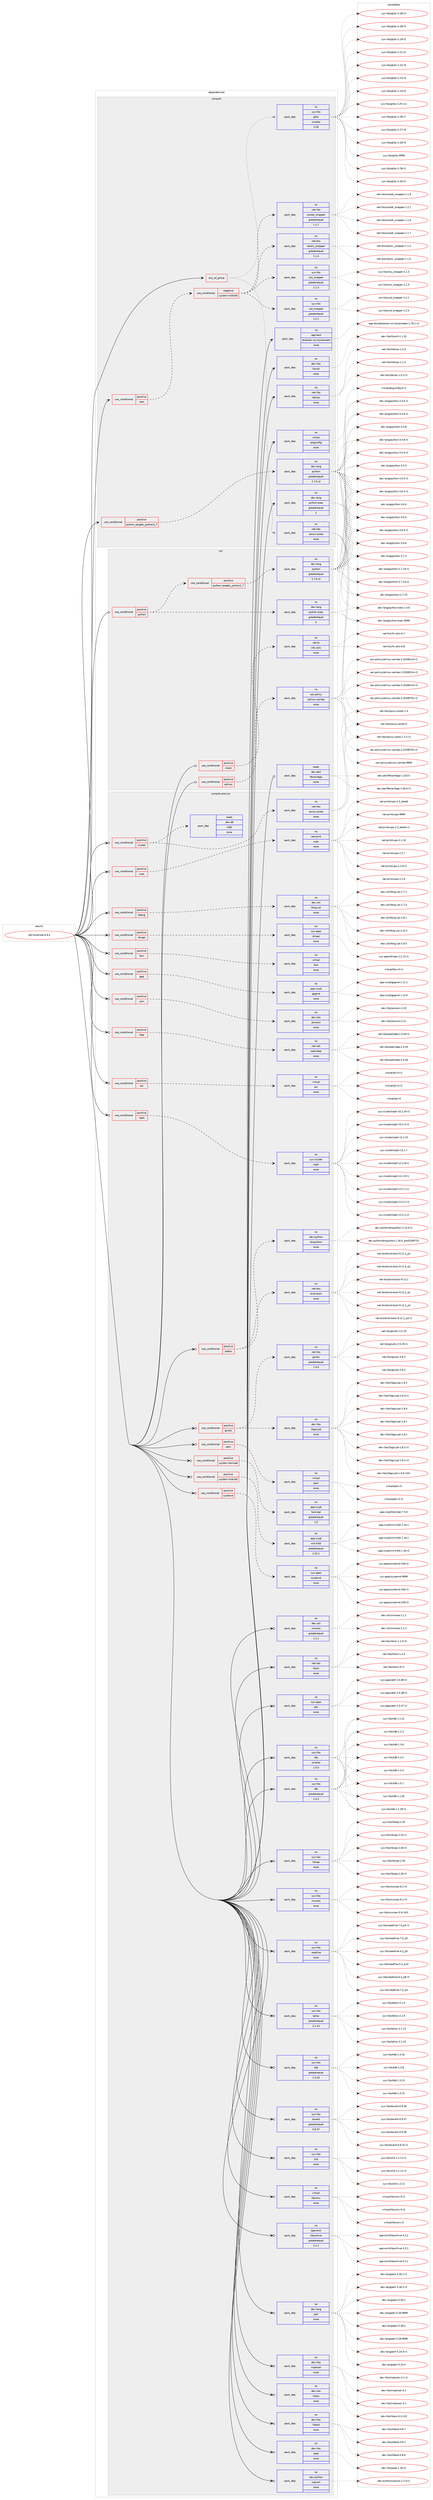 digraph prolog {

# *************
# Graph options
# *************

newrank=true;
concentrate=true;
compound=true;
graph [rankdir=LR,fontname=Helvetica,fontsize=10,ranksep=1.5];#, ranksep=2.5, nodesep=0.2];
edge  [arrowhead=vee];
node  [fontname=Helvetica,fontsize=10];

# **********
# The ebuild
# **********

subgraph cluster_leftcol {
color=gray;
rank=same;
label=<<i>ebuild</i>>;
id [label="net-fs/samba-4.9.4", color=red, width=4, href="../net-fs/samba-4.9.4.svg"];
}

# ****************
# The dependencies
# ****************

subgraph cluster_midcol {
color=gray;
label=<<i>dependencies</i>>;
subgraph cluster_compile {
fillcolor="#eeeeee";
style=filled;
label=<<i>compile</i>>;
subgraph any111 {
dependency3758 [label=<<TABLE BORDER="0" CELLBORDER="1" CELLSPACING="0" CELLPADDING="4"><TR><TD CELLPADDING="10">any_of_group</TD></TR></TABLE>>, shape=none, color=red];subgraph pack3047 {
dependency3759 [label=<<TABLE BORDER="0" CELLBORDER="1" CELLSPACING="0" CELLPADDING="4" WIDTH="220"><TR><TD ROWSPAN="6" CELLPADDING="30">pack_dep</TD></TR><TR><TD WIDTH="110">no</TD></TR><TR><TD>net-libs</TD></TR><TR><TD>rpcsvc-proto</TD></TR><TR><TD>none</TD></TR><TR><TD></TD></TR></TABLE>>, shape=none, color=blue];
}
dependency3758:e -> dependency3759:w [weight=20,style="dotted",arrowhead="oinv"];
subgraph pack3048 {
dependency3760 [label=<<TABLE BORDER="0" CELLBORDER="1" CELLSPACING="0" CELLPADDING="4" WIDTH="220"><TR><TD ROWSPAN="6" CELLPADDING="30">pack_dep</TD></TR><TR><TD WIDTH="110">no</TD></TR><TR><TD>sys-libs</TD></TR><TR><TD>glibc</TD></TR><TR><TD>smaller</TD></TR><TR><TD>2.26</TD></TR></TABLE>>, shape=none, color=blue];
}
dependency3758:e -> dependency3760:w [weight=20,style="dotted",arrowhead="oinv"];
}
id:e -> dependency3758:w [weight=20,style="solid",arrowhead="vee"];
subgraph cond594 {
dependency3761 [label=<<TABLE BORDER="0" CELLBORDER="1" CELLSPACING="0" CELLPADDING="4"><TR><TD ROWSPAN="3" CELLPADDING="10">use_conditional</TD></TR><TR><TD>positive</TD></TR><TR><TD>python_targets_python2_7</TD></TR></TABLE>>, shape=none, color=red];
subgraph pack3049 {
dependency3762 [label=<<TABLE BORDER="0" CELLBORDER="1" CELLSPACING="0" CELLPADDING="4" WIDTH="220"><TR><TD ROWSPAN="6" CELLPADDING="30">pack_dep</TD></TR><TR><TD WIDTH="110">no</TD></TR><TR><TD>dev-lang</TD></TR><TR><TD>python</TD></TR><TR><TD>greaterequal</TD></TR><TR><TD>2.7.5-r2</TD></TR></TABLE>>, shape=none, color=blue];
}
dependency3761:e -> dependency3762:w [weight=20,style="dashed",arrowhead="vee"];
}
id:e -> dependency3761:w [weight=20,style="solid",arrowhead="vee"];
subgraph cond595 {
dependency3763 [label=<<TABLE BORDER="0" CELLBORDER="1" CELLSPACING="0" CELLPADDING="4"><TR><TD ROWSPAN="3" CELLPADDING="10">use_conditional</TD></TR><TR><TD>positive</TD></TR><TR><TD>test</TD></TR></TABLE>>, shape=none, color=red];
subgraph cond596 {
dependency3764 [label=<<TABLE BORDER="0" CELLBORDER="1" CELLSPACING="0" CELLPADDING="4"><TR><TD ROWSPAN="3" CELLPADDING="10">use_conditional</TD></TR><TR><TD>negative</TD></TR><TR><TD>system-mitkrb5</TD></TR></TABLE>>, shape=none, color=red];
subgraph pack3050 {
dependency3765 [label=<<TABLE BORDER="0" CELLBORDER="1" CELLSPACING="0" CELLPADDING="4" WIDTH="220"><TR><TD ROWSPAN="6" CELLPADDING="30">pack_dep</TD></TR><TR><TD WIDTH="110">no</TD></TR><TR><TD>sys-libs</TD></TR><TR><TD>nss_wrapper</TD></TR><TR><TD>greaterequal</TD></TR><TR><TD>1.1.3</TD></TR></TABLE>>, shape=none, color=blue];
}
dependency3764:e -> dependency3765:w [weight=20,style="dashed",arrowhead="vee"];
subgraph pack3051 {
dependency3766 [label=<<TABLE BORDER="0" CELLBORDER="1" CELLSPACING="0" CELLPADDING="4" WIDTH="220"><TR><TD ROWSPAN="6" CELLPADDING="30">pack_dep</TD></TR><TR><TD WIDTH="110">no</TD></TR><TR><TD>net-dns</TD></TR><TR><TD>resolv_wrapper</TD></TR><TR><TD>greaterequal</TD></TR><TR><TD>1.1.4</TD></TR></TABLE>>, shape=none, color=blue];
}
dependency3764:e -> dependency3766:w [weight=20,style="dashed",arrowhead="vee"];
subgraph pack3052 {
dependency3767 [label=<<TABLE BORDER="0" CELLBORDER="1" CELLSPACING="0" CELLPADDING="4" WIDTH="220"><TR><TD ROWSPAN="6" CELLPADDING="30">pack_dep</TD></TR><TR><TD WIDTH="110">no</TD></TR><TR><TD>net-libs</TD></TR><TR><TD>socket_wrapper</TD></TR><TR><TD>greaterequal</TD></TR><TR><TD>1.1.7</TD></TR></TABLE>>, shape=none, color=blue];
}
dependency3764:e -> dependency3767:w [weight=20,style="dashed",arrowhead="vee"];
subgraph pack3053 {
dependency3768 [label=<<TABLE BORDER="0" CELLBORDER="1" CELLSPACING="0" CELLPADDING="4" WIDTH="220"><TR><TD ROWSPAN="6" CELLPADDING="30">pack_dep</TD></TR><TR><TD WIDTH="110">no</TD></TR><TR><TD>sys-libs</TD></TR><TR><TD>uid_wrapper</TD></TR><TR><TD>greaterequal</TD></TR><TR><TD>1.2.1</TD></TR></TABLE>>, shape=none, color=blue];
}
dependency3764:e -> dependency3768:w [weight=20,style="dashed",arrowhead="vee"];
}
dependency3763:e -> dependency3764:w [weight=20,style="dashed",arrowhead="vee"];
}
id:e -> dependency3763:w [weight=20,style="solid",arrowhead="vee"];
subgraph pack3054 {
dependency3769 [label=<<TABLE BORDER="0" CELLBORDER="1" CELLSPACING="0" CELLPADDING="4" WIDTH="220"><TR><TD ROWSPAN="6" CELLPADDING="30">pack_dep</TD></TR><TR><TD WIDTH="110">no</TD></TR><TR><TD>app-text</TD></TR><TR><TD>docbook-xsl-stylesheets</TD></TR><TR><TD>none</TD></TR><TR><TD></TD></TR></TABLE>>, shape=none, color=blue];
}
id:e -> dependency3769:w [weight=20,style="solid",arrowhead="vee"];
subgraph pack3055 {
dependency3770 [label=<<TABLE BORDER="0" CELLBORDER="1" CELLSPACING="0" CELLPADDING="4" WIDTH="220"><TR><TD ROWSPAN="6" CELLPADDING="30">pack_dep</TD></TR><TR><TD WIDTH="110">no</TD></TR><TR><TD>dev-lang</TD></TR><TR><TD>python-exec</TD></TR><TR><TD>greaterequal</TD></TR><TR><TD>2</TD></TR></TABLE>>, shape=none, color=blue];
}
id:e -> dependency3770:w [weight=20,style="solid",arrowhead="vee"];
subgraph pack3056 {
dependency3771 [label=<<TABLE BORDER="0" CELLBORDER="1" CELLSPACING="0" CELLPADDING="4" WIDTH="220"><TR><TD ROWSPAN="6" CELLPADDING="30">pack_dep</TD></TR><TR><TD WIDTH="110">no</TD></TR><TR><TD>dev-libs</TD></TR><TR><TD>libxslt</TD></TR><TR><TD>none</TD></TR><TR><TD></TD></TR></TABLE>>, shape=none, color=blue];
}
id:e -> dependency3771:w [weight=20,style="solid",arrowhead="vee"];
subgraph pack3057 {
dependency3772 [label=<<TABLE BORDER="0" CELLBORDER="1" CELLSPACING="0" CELLPADDING="4" WIDTH="220"><TR><TD ROWSPAN="6" CELLPADDING="30">pack_dep</TD></TR><TR><TD WIDTH="110">no</TD></TR><TR><TD>net-libs</TD></TR><TR><TD>libtirpc</TD></TR><TR><TD>none</TD></TR><TR><TD></TD></TR></TABLE>>, shape=none, color=blue];
}
id:e -> dependency3772:w [weight=20,style="solid",arrowhead="vee"];
subgraph pack3058 {
dependency3773 [label=<<TABLE BORDER="0" CELLBORDER="1" CELLSPACING="0" CELLPADDING="4" WIDTH="220"><TR><TD ROWSPAN="6" CELLPADDING="30">pack_dep</TD></TR><TR><TD WIDTH="110">no</TD></TR><TR><TD>virtual</TD></TR><TR><TD>pkgconfig</TD></TR><TR><TD>none</TD></TR><TR><TD></TD></TR></TABLE>>, shape=none, color=blue];
}
id:e -> dependency3773:w [weight=20,style="solid",arrowhead="vee"];
}
subgraph cluster_compileandrun {
fillcolor="#eeeeee";
style=filled;
label=<<i>compile and run</i>>;
subgraph cond597 {
dependency3774 [label=<<TABLE BORDER="0" CELLBORDER="1" CELLSPACING="0" CELLPADDING="4"><TR><TD ROWSPAN="3" CELLPADDING="10">use_conditional</TD></TR><TR><TD>positive</TD></TR><TR><TD>acl</TD></TR></TABLE>>, shape=none, color=red];
subgraph pack3059 {
dependency3775 [label=<<TABLE BORDER="0" CELLBORDER="1" CELLSPACING="0" CELLPADDING="4" WIDTH="220"><TR><TD ROWSPAN="6" CELLPADDING="30">pack_dep</TD></TR><TR><TD WIDTH="110">no</TD></TR><TR><TD>virtual</TD></TR><TR><TD>acl</TD></TR><TR><TD>none</TD></TR><TR><TD></TD></TR></TABLE>>, shape=none, color=blue];
}
dependency3774:e -> dependency3775:w [weight=20,style="dashed",arrowhead="vee"];
}
id:e -> dependency3774:w [weight=20,style="solid",arrowhead="odotvee"];
subgraph cond598 {
dependency3776 [label=<<TABLE BORDER="0" CELLBORDER="1" CELLSPACING="0" CELLPADDING="4"><TR><TD ROWSPAN="3" CELLPADDING="10">use_conditional</TD></TR><TR><TD>positive</TD></TR><TR><TD>addns</TD></TR></TABLE>>, shape=none, color=red];
subgraph pack3060 {
dependency3777 [label=<<TABLE BORDER="0" CELLBORDER="1" CELLSPACING="0" CELLPADDING="4" WIDTH="220"><TR><TD ROWSPAN="6" CELLPADDING="30">pack_dep</TD></TR><TR><TD WIDTH="110">no</TD></TR><TR><TD>net-dns</TD></TR><TR><TD>bind-tools</TD></TR><TR><TD>none</TD></TR><TR><TD></TD></TR></TABLE>>, shape=none, color=blue];
}
dependency3776:e -> dependency3777:w [weight=20,style="dashed",arrowhead="vee"];
subgraph pack3061 {
dependency3778 [label=<<TABLE BORDER="0" CELLBORDER="1" CELLSPACING="0" CELLPADDING="4" WIDTH="220"><TR><TD ROWSPAN="6" CELLPADDING="30">pack_dep</TD></TR><TR><TD WIDTH="110">no</TD></TR><TR><TD>dev-python</TD></TR><TR><TD>dnspython</TD></TR><TR><TD>none</TD></TR><TR><TD></TD></TR></TABLE>>, shape=none, color=blue];
}
dependency3776:e -> dependency3778:w [weight=20,style="dashed",arrowhead="vee"];
}
id:e -> dependency3776:w [weight=20,style="solid",arrowhead="odotvee"];
subgraph cond599 {
dependency3779 [label=<<TABLE BORDER="0" CELLBORDER="1" CELLSPACING="0" CELLPADDING="4"><TR><TD ROWSPAN="3" CELLPADDING="10">use_conditional</TD></TR><TR><TD>positive</TD></TR><TR><TD>ceph</TD></TR></TABLE>>, shape=none, color=red];
subgraph pack3062 {
dependency3780 [label=<<TABLE BORDER="0" CELLBORDER="1" CELLSPACING="0" CELLPADDING="4" WIDTH="220"><TR><TD ROWSPAN="6" CELLPADDING="30">pack_dep</TD></TR><TR><TD WIDTH="110">no</TD></TR><TR><TD>sys-cluster</TD></TR><TR><TD>ceph</TD></TR><TR><TD>none</TD></TR><TR><TD></TD></TR></TABLE>>, shape=none, color=blue];
}
dependency3779:e -> dependency3780:w [weight=20,style="dashed",arrowhead="vee"];
}
id:e -> dependency3779:w [weight=20,style="solid",arrowhead="odotvee"];
subgraph cond600 {
dependency3781 [label=<<TABLE BORDER="0" CELLBORDER="1" CELLSPACING="0" CELLPADDING="4"><TR><TD ROWSPAN="3" CELLPADDING="10">use_conditional</TD></TR><TR><TD>positive</TD></TR><TR><TD>cluster</TD></TR></TABLE>>, shape=none, color=red];
subgraph pack3063 {
dependency3782 [label=<<TABLE BORDER="0" CELLBORDER="1" CELLSPACING="0" CELLPADDING="4" WIDTH="220"><TR><TD ROWSPAN="6" CELLPADDING="30">pack_dep</TD></TR><TR><TD WIDTH="110">no</TD></TR><TR><TD>net-libs</TD></TR><TR><TD>rpcsvc-proto</TD></TR><TR><TD>none</TD></TR><TR><TD></TD></TR></TABLE>>, shape=none, color=blue];
}
dependency3781:e -> dependency3782:w [weight=20,style="dashed",arrowhead="vee"];
subgraph pack3064 {
dependency3783 [label=<<TABLE BORDER="0" CELLBORDER="1" CELLSPACING="0" CELLPADDING="4" WIDTH="220"><TR><TD ROWSPAN="6" CELLPADDING="30">pack_dep</TD></TR><TR><TD WIDTH="110">weak</TD></TR><TR><TD>dev-db</TD></TR><TR><TD>ctdb</TD></TR><TR><TD>none</TD></TR><TR><TD></TD></TR></TABLE>>, shape=none, color=blue];
}
dependency3781:e -> dependency3783:w [weight=20,style="dashed",arrowhead="vee"];
}
id:e -> dependency3781:w [weight=20,style="solid",arrowhead="odotvee"];
subgraph cond601 {
dependency3784 [label=<<TABLE BORDER="0" CELLBORDER="1" CELLSPACING="0" CELLPADDING="4"><TR><TD ROWSPAN="3" CELLPADDING="10">use_conditional</TD></TR><TR><TD>positive</TD></TR><TR><TD>cups</TD></TR></TABLE>>, shape=none, color=red];
subgraph pack3065 {
dependency3785 [label=<<TABLE BORDER="0" CELLBORDER="1" CELLSPACING="0" CELLPADDING="4" WIDTH="220"><TR><TD ROWSPAN="6" CELLPADDING="30">pack_dep</TD></TR><TR><TD WIDTH="110">no</TD></TR><TR><TD>net-print</TD></TR><TR><TD>cups</TD></TR><TR><TD>none</TD></TR><TR><TD></TD></TR></TABLE>>, shape=none, color=blue];
}
dependency3784:e -> dependency3785:w [weight=20,style="dashed",arrowhead="vee"];
}
id:e -> dependency3784:w [weight=20,style="solid",arrowhead="odotvee"];
subgraph cond602 {
dependency3786 [label=<<TABLE BORDER="0" CELLBORDER="1" CELLSPACING="0" CELLPADDING="4"><TR><TD ROWSPAN="3" CELLPADDING="10">use_conditional</TD></TR><TR><TD>positive</TD></TR><TR><TD>debug</TD></TR></TABLE>>, shape=none, color=red];
subgraph pack3066 {
dependency3787 [label=<<TABLE BORDER="0" CELLBORDER="1" CELLSPACING="0" CELLPADDING="4" WIDTH="220"><TR><TD ROWSPAN="6" CELLPADDING="30">pack_dep</TD></TR><TR><TD WIDTH="110">no</TD></TR><TR><TD>dev-util</TD></TR><TR><TD>lttng-ust</TD></TR><TR><TD>none</TD></TR><TR><TD></TD></TR></TABLE>>, shape=none, color=blue];
}
dependency3786:e -> dependency3787:w [weight=20,style="dashed",arrowhead="vee"];
}
id:e -> dependency3786:w [weight=20,style="solid",arrowhead="odotvee"];
subgraph cond603 {
dependency3788 [label=<<TABLE BORDER="0" CELLBORDER="1" CELLSPACING="0" CELLPADDING="4"><TR><TD ROWSPAN="3" CELLPADDING="10">use_conditional</TD></TR><TR><TD>positive</TD></TR><TR><TD>dmapi</TD></TR></TABLE>>, shape=none, color=red];
subgraph pack3067 {
dependency3789 [label=<<TABLE BORDER="0" CELLBORDER="1" CELLSPACING="0" CELLPADDING="4" WIDTH="220"><TR><TD ROWSPAN="6" CELLPADDING="30">pack_dep</TD></TR><TR><TD WIDTH="110">no</TD></TR><TR><TD>sys-apps</TD></TR><TR><TD>dmapi</TD></TR><TR><TD>none</TD></TR><TR><TD></TD></TR></TABLE>>, shape=none, color=blue];
}
dependency3788:e -> dependency3789:w [weight=20,style="dashed",arrowhead="vee"];
}
id:e -> dependency3788:w [weight=20,style="solid",arrowhead="odotvee"];
subgraph cond604 {
dependency3790 [label=<<TABLE BORDER="0" CELLBORDER="1" CELLSPACING="0" CELLPADDING="4"><TR><TD ROWSPAN="3" CELLPADDING="10">use_conditional</TD></TR><TR><TD>positive</TD></TR><TR><TD>fam</TD></TR></TABLE>>, shape=none, color=red];
subgraph pack3068 {
dependency3791 [label=<<TABLE BORDER="0" CELLBORDER="1" CELLSPACING="0" CELLPADDING="4" WIDTH="220"><TR><TD ROWSPAN="6" CELLPADDING="30">pack_dep</TD></TR><TR><TD WIDTH="110">no</TD></TR><TR><TD>virtual</TD></TR><TR><TD>fam</TD></TR><TR><TD>none</TD></TR><TR><TD></TD></TR></TABLE>>, shape=none, color=blue];
}
dependency3790:e -> dependency3791:w [weight=20,style="dashed",arrowhead="vee"];
}
id:e -> dependency3790:w [weight=20,style="solid",arrowhead="odotvee"];
subgraph cond605 {
dependency3792 [label=<<TABLE BORDER="0" CELLBORDER="1" CELLSPACING="0" CELLPADDING="4"><TR><TD ROWSPAN="3" CELLPADDING="10">use_conditional</TD></TR><TR><TD>positive</TD></TR><TR><TD>gnutls</TD></TR></TABLE>>, shape=none, color=red];
subgraph pack3069 {
dependency3793 [label=<<TABLE BORDER="0" CELLBORDER="1" CELLSPACING="0" CELLPADDING="4" WIDTH="220"><TR><TD ROWSPAN="6" CELLPADDING="30">pack_dep</TD></TR><TR><TD WIDTH="110">no</TD></TR><TR><TD>dev-libs</TD></TR><TR><TD>libgcrypt</TD></TR><TR><TD>none</TD></TR><TR><TD></TD></TR></TABLE>>, shape=none, color=blue];
}
dependency3792:e -> dependency3793:w [weight=20,style="dashed",arrowhead="vee"];
subgraph pack3070 {
dependency3794 [label=<<TABLE BORDER="0" CELLBORDER="1" CELLSPACING="0" CELLPADDING="4" WIDTH="220"><TR><TD ROWSPAN="6" CELLPADDING="30">pack_dep</TD></TR><TR><TD WIDTH="110">no</TD></TR><TR><TD>net-libs</TD></TR><TR><TD>gnutls</TD></TR><TR><TD>greaterequal</TD></TR><TR><TD>1.4.0</TD></TR></TABLE>>, shape=none, color=blue];
}
dependency3792:e -> dependency3794:w [weight=20,style="dashed",arrowhead="vee"];
}
id:e -> dependency3792:w [weight=20,style="solid",arrowhead="odotvee"];
subgraph cond606 {
dependency3795 [label=<<TABLE BORDER="0" CELLBORDER="1" CELLSPACING="0" CELLPADDING="4"><TR><TD ROWSPAN="3" CELLPADDING="10">use_conditional</TD></TR><TR><TD>positive</TD></TR><TR><TD>gpg</TD></TR></TABLE>>, shape=none, color=red];
subgraph pack3071 {
dependency3796 [label=<<TABLE BORDER="0" CELLBORDER="1" CELLSPACING="0" CELLPADDING="4" WIDTH="220"><TR><TD ROWSPAN="6" CELLPADDING="30">pack_dep</TD></TR><TR><TD WIDTH="110">no</TD></TR><TR><TD>app-crypt</TD></TR><TR><TD>gpgme</TD></TR><TR><TD>none</TD></TR><TR><TD></TD></TR></TABLE>>, shape=none, color=blue];
}
dependency3795:e -> dependency3796:w [weight=20,style="dashed",arrowhead="vee"];
}
id:e -> dependency3795:w [weight=20,style="solid",arrowhead="odotvee"];
subgraph cond607 {
dependency3797 [label=<<TABLE BORDER="0" CELLBORDER="1" CELLSPACING="0" CELLPADDING="4"><TR><TD ROWSPAN="3" CELLPADDING="10">use_conditional</TD></TR><TR><TD>positive</TD></TR><TR><TD>json</TD></TR></TABLE>>, shape=none, color=red];
subgraph pack3072 {
dependency3798 [label=<<TABLE BORDER="0" CELLBORDER="1" CELLSPACING="0" CELLPADDING="4" WIDTH="220"><TR><TD ROWSPAN="6" CELLPADDING="30">pack_dep</TD></TR><TR><TD WIDTH="110">no</TD></TR><TR><TD>dev-libs</TD></TR><TR><TD>jansson</TD></TR><TR><TD>none</TD></TR><TR><TD></TD></TR></TABLE>>, shape=none, color=blue];
}
dependency3797:e -> dependency3798:w [weight=20,style="dashed",arrowhead="vee"];
}
id:e -> dependency3797:w [weight=20,style="solid",arrowhead="odotvee"];
subgraph cond608 {
dependency3799 [label=<<TABLE BORDER="0" CELLBORDER="1" CELLSPACING="0" CELLPADDING="4"><TR><TD ROWSPAN="3" CELLPADDING="10">use_conditional</TD></TR><TR><TD>positive</TD></TR><TR><TD>ldap</TD></TR></TABLE>>, shape=none, color=red];
subgraph pack3073 {
dependency3800 [label=<<TABLE BORDER="0" CELLBORDER="1" CELLSPACING="0" CELLPADDING="4" WIDTH="220"><TR><TD ROWSPAN="6" CELLPADDING="30">pack_dep</TD></TR><TR><TD WIDTH="110">no</TD></TR><TR><TD>net-nds</TD></TR><TR><TD>openldap</TD></TR><TR><TD>none</TD></TR><TR><TD></TD></TR></TABLE>>, shape=none, color=blue];
}
dependency3799:e -> dependency3800:w [weight=20,style="dashed",arrowhead="vee"];
}
id:e -> dependency3799:w [weight=20,style="solid",arrowhead="odotvee"];
subgraph cond609 {
dependency3801 [label=<<TABLE BORDER="0" CELLBORDER="1" CELLSPACING="0" CELLPADDING="4"><TR><TD ROWSPAN="3" CELLPADDING="10">use_conditional</TD></TR><TR><TD>positive</TD></TR><TR><TD>pam</TD></TR></TABLE>>, shape=none, color=red];
subgraph pack3074 {
dependency3802 [label=<<TABLE BORDER="0" CELLBORDER="1" CELLSPACING="0" CELLPADDING="4" WIDTH="220"><TR><TD ROWSPAN="6" CELLPADDING="30">pack_dep</TD></TR><TR><TD WIDTH="110">no</TD></TR><TR><TD>virtual</TD></TR><TR><TD>pam</TD></TR><TR><TD>none</TD></TR><TR><TD></TD></TR></TABLE>>, shape=none, color=blue];
}
dependency3801:e -> dependency3802:w [weight=20,style="dashed",arrowhead="vee"];
}
id:e -> dependency3801:w [weight=20,style="solid",arrowhead="odotvee"];
subgraph cond610 {
dependency3803 [label=<<TABLE BORDER="0" CELLBORDER="1" CELLSPACING="0" CELLPADDING="4"><TR><TD ROWSPAN="3" CELLPADDING="10">use_conditional</TD></TR><TR><TD>positive</TD></TR><TR><TD>system-heimdal</TD></TR></TABLE>>, shape=none, color=red];
subgraph pack3075 {
dependency3804 [label=<<TABLE BORDER="0" CELLBORDER="1" CELLSPACING="0" CELLPADDING="4" WIDTH="220"><TR><TD ROWSPAN="6" CELLPADDING="30">pack_dep</TD></TR><TR><TD WIDTH="110">no</TD></TR><TR><TD>app-crypt</TD></TR><TR><TD>heimdal</TD></TR><TR><TD>greaterequal</TD></TR><TR><TD>1.5</TD></TR></TABLE>>, shape=none, color=blue];
}
dependency3803:e -> dependency3804:w [weight=20,style="dashed",arrowhead="vee"];
}
id:e -> dependency3803:w [weight=20,style="solid",arrowhead="odotvee"];
subgraph cond611 {
dependency3805 [label=<<TABLE BORDER="0" CELLBORDER="1" CELLSPACING="0" CELLPADDING="4"><TR><TD ROWSPAN="3" CELLPADDING="10">use_conditional</TD></TR><TR><TD>positive</TD></TR><TR><TD>system-mitkrb5</TD></TR></TABLE>>, shape=none, color=red];
subgraph pack3076 {
dependency3806 [label=<<TABLE BORDER="0" CELLBORDER="1" CELLSPACING="0" CELLPADDING="4" WIDTH="220"><TR><TD ROWSPAN="6" CELLPADDING="30">pack_dep</TD></TR><TR><TD WIDTH="110">no</TD></TR><TR><TD>app-crypt</TD></TR><TR><TD>mit-krb5</TD></TR><TR><TD>greaterequal</TD></TR><TR><TD>1.15.1</TD></TR></TABLE>>, shape=none, color=blue];
}
dependency3805:e -> dependency3806:w [weight=20,style="dashed",arrowhead="vee"];
}
id:e -> dependency3805:w [weight=20,style="solid",arrowhead="odotvee"];
subgraph cond612 {
dependency3807 [label=<<TABLE BORDER="0" CELLBORDER="1" CELLSPACING="0" CELLPADDING="4"><TR><TD ROWSPAN="3" CELLPADDING="10">use_conditional</TD></TR><TR><TD>positive</TD></TR><TR><TD>systemd</TD></TR></TABLE>>, shape=none, color=red];
subgraph pack3077 {
dependency3808 [label=<<TABLE BORDER="0" CELLBORDER="1" CELLSPACING="0" CELLPADDING="4" WIDTH="220"><TR><TD ROWSPAN="6" CELLPADDING="30">pack_dep</TD></TR><TR><TD WIDTH="110">no</TD></TR><TR><TD>sys-apps</TD></TR><TR><TD>systemd</TD></TR><TR><TD>none</TD></TR><TR><TD></TD></TR></TABLE>>, shape=none, color=blue];
}
dependency3807:e -> dependency3808:w [weight=20,style="dashed",arrowhead="vee"];
}
id:e -> dependency3807:w [weight=20,style="solid",arrowhead="odotvee"];
subgraph pack3078 {
dependency3809 [label=<<TABLE BORDER="0" CELLBORDER="1" CELLSPACING="0" CELLPADDING="4" WIDTH="220"><TR><TD ROWSPAN="6" CELLPADDING="30">pack_dep</TD></TR><TR><TD WIDTH="110">no</TD></TR><TR><TD>app-arch</TD></TR><TR><TD>libarchive</TD></TR><TR><TD>greaterequal</TD></TR><TR><TD>3.1.2</TD></TR></TABLE>>, shape=none, color=blue];
}
id:e -> dependency3809:w [weight=20,style="solid",arrowhead="odotvee"];
subgraph pack3079 {
dependency3810 [label=<<TABLE BORDER="0" CELLBORDER="1" CELLSPACING="0" CELLPADDING="4" WIDTH="220"><TR><TD ROWSPAN="6" CELLPADDING="30">pack_dep</TD></TR><TR><TD WIDTH="110">no</TD></TR><TR><TD>dev-lang</TD></TR><TR><TD>perl</TD></TR><TR><TD>none</TD></TR><TR><TD></TD></TR></TABLE>>, shape=none, color=blue];
}
id:e -> dependency3810:w [weight=20,style="solid",arrowhead="odotvee"];
subgraph pack3080 {
dependency3811 [label=<<TABLE BORDER="0" CELLBORDER="1" CELLSPACING="0" CELLPADDING="4" WIDTH="220"><TR><TD ROWSPAN="6" CELLPADDING="30">pack_dep</TD></TR><TR><TD WIDTH="110">no</TD></TR><TR><TD>dev-libs</TD></TR><TR><TD>iniparser</TD></TR><TR><TD>none</TD></TR><TR><TD></TD></TR></TABLE>>, shape=none, color=blue];
}
id:e -> dependency3811:w [weight=20,style="solid",arrowhead="odotvee"];
subgraph pack3081 {
dependency3812 [label=<<TABLE BORDER="0" CELLBORDER="1" CELLSPACING="0" CELLPADDING="4" WIDTH="220"><TR><TD ROWSPAN="6" CELLPADDING="30">pack_dep</TD></TR><TR><TD WIDTH="110">no</TD></TR><TR><TD>dev-libs</TD></TR><TR><TD>libaio</TD></TR><TR><TD>none</TD></TR><TR><TD></TD></TR></TABLE>>, shape=none, color=blue];
}
id:e -> dependency3812:w [weight=20,style="solid",arrowhead="odotvee"];
subgraph pack3082 {
dependency3813 [label=<<TABLE BORDER="0" CELLBORDER="1" CELLSPACING="0" CELLPADDING="4" WIDTH="220"><TR><TD ROWSPAN="6" CELLPADDING="30">pack_dep</TD></TR><TR><TD WIDTH="110">no</TD></TR><TR><TD>dev-libs</TD></TR><TR><TD>libbsd</TD></TR><TR><TD>none</TD></TR><TR><TD></TD></TR></TABLE>>, shape=none, color=blue];
}
id:e -> dependency3813:w [weight=20,style="solid",arrowhead="odotvee"];
subgraph pack3083 {
dependency3814 [label=<<TABLE BORDER="0" CELLBORDER="1" CELLSPACING="0" CELLPADDING="4" WIDTH="220"><TR><TD ROWSPAN="6" CELLPADDING="30">pack_dep</TD></TR><TR><TD WIDTH="110">no</TD></TR><TR><TD>dev-libs</TD></TR><TR><TD>popt</TD></TR><TR><TD>none</TD></TR><TR><TD></TD></TR></TABLE>>, shape=none, color=blue];
}
id:e -> dependency3814:w [weight=20,style="solid",arrowhead="odotvee"];
subgraph pack3084 {
dependency3815 [label=<<TABLE BORDER="0" CELLBORDER="1" CELLSPACING="0" CELLPADDING="4" WIDTH="220"><TR><TD ROWSPAN="6" CELLPADDING="30">pack_dep</TD></TR><TR><TD WIDTH="110">no</TD></TR><TR><TD>dev-python</TD></TR><TR><TD>subunit</TD></TR><TR><TD>none</TD></TR><TR><TD></TD></TR></TABLE>>, shape=none, color=blue];
}
id:e -> dependency3815:w [weight=20,style="solid",arrowhead="odotvee"];
subgraph pack3085 {
dependency3816 [label=<<TABLE BORDER="0" CELLBORDER="1" CELLSPACING="0" CELLPADDING="4" WIDTH="220"><TR><TD ROWSPAN="6" CELLPADDING="30">pack_dep</TD></TR><TR><TD WIDTH="110">no</TD></TR><TR><TD>dev-util</TD></TR><TR><TD>cmocka</TD></TR><TR><TD>greaterequal</TD></TR><TR><TD>1.1.1</TD></TR></TABLE>>, shape=none, color=blue];
}
id:e -> dependency3816:w [weight=20,style="solid",arrowhead="odotvee"];
subgraph pack3086 {
dependency3817 [label=<<TABLE BORDER="0" CELLBORDER="1" CELLSPACING="0" CELLPADDING="4" WIDTH="220"><TR><TD ROWSPAN="6" CELLPADDING="30">pack_dep</TD></TR><TR><TD WIDTH="110">no</TD></TR><TR><TD>net-libs</TD></TR><TR><TD>libnsl</TD></TR><TR><TD>none</TD></TR><TR><TD></TD></TR></TABLE>>, shape=none, color=blue];
}
id:e -> dependency3817:w [weight=20,style="solid",arrowhead="odotvee"];
subgraph pack3087 {
dependency3818 [label=<<TABLE BORDER="0" CELLBORDER="1" CELLSPACING="0" CELLPADDING="4" WIDTH="220"><TR><TD ROWSPAN="6" CELLPADDING="30">pack_dep</TD></TR><TR><TD WIDTH="110">no</TD></TR><TR><TD>sys-apps</TD></TR><TR><TD>attr</TD></TR><TR><TD>none</TD></TR><TR><TD></TD></TR></TABLE>>, shape=none, color=blue];
}
id:e -> dependency3818:w [weight=20,style="solid",arrowhead="odotvee"];
subgraph pack3088 {
dependency3819 [label=<<TABLE BORDER="0" CELLBORDER="1" CELLSPACING="0" CELLPADDING="4" WIDTH="220"><TR><TD ROWSPAN="6" CELLPADDING="30">pack_dep</TD></TR><TR><TD WIDTH="110">no</TD></TR><TR><TD>sys-libs</TD></TR><TR><TD>ldb</TD></TR><TR><TD>greaterequal</TD></TR><TR><TD>1.4.3</TD></TR></TABLE>>, shape=none, color=blue];
}
id:e -> dependency3819:w [weight=20,style="solid",arrowhead="odotvee"];
subgraph pack3089 {
dependency3820 [label=<<TABLE BORDER="0" CELLBORDER="1" CELLSPACING="0" CELLPADDING="4" WIDTH="220"><TR><TD ROWSPAN="6" CELLPADDING="30">pack_dep</TD></TR><TR><TD WIDTH="110">no</TD></TR><TR><TD>sys-libs</TD></TR><TR><TD>ldb</TD></TR><TR><TD>smaller</TD></TR><TR><TD>1.5.0</TD></TR></TABLE>>, shape=none, color=blue];
}
id:e -> dependency3820:w [weight=20,style="solid",arrowhead="odotvee"];
subgraph pack3090 {
dependency3821 [label=<<TABLE BORDER="0" CELLBORDER="1" CELLSPACING="0" CELLPADDING="4" WIDTH="220"><TR><TD ROWSPAN="6" CELLPADDING="30">pack_dep</TD></TR><TR><TD WIDTH="110">no</TD></TR><TR><TD>sys-libs</TD></TR><TR><TD>libcap</TD></TR><TR><TD>none</TD></TR><TR><TD></TD></TR></TABLE>>, shape=none, color=blue];
}
id:e -> dependency3821:w [weight=20,style="solid",arrowhead="odotvee"];
subgraph pack3091 {
dependency3822 [label=<<TABLE BORDER="0" CELLBORDER="1" CELLSPACING="0" CELLPADDING="4" WIDTH="220"><TR><TD ROWSPAN="6" CELLPADDING="30">pack_dep</TD></TR><TR><TD WIDTH="110">no</TD></TR><TR><TD>sys-libs</TD></TR><TR><TD>ncurses</TD></TR><TR><TD>none</TD></TR><TR><TD></TD></TR></TABLE>>, shape=none, color=blue];
}
id:e -> dependency3822:w [weight=20,style="solid",arrowhead="odotvee"];
subgraph pack3092 {
dependency3823 [label=<<TABLE BORDER="0" CELLBORDER="1" CELLSPACING="0" CELLPADDING="4" WIDTH="220"><TR><TD ROWSPAN="6" CELLPADDING="30">pack_dep</TD></TR><TR><TD WIDTH="110">no</TD></TR><TR><TD>sys-libs</TD></TR><TR><TD>readline</TD></TR><TR><TD>none</TD></TR><TR><TD></TD></TR></TABLE>>, shape=none, color=blue];
}
id:e -> dependency3823:w [weight=20,style="solid",arrowhead="odotvee"];
subgraph pack3093 {
dependency3824 [label=<<TABLE BORDER="0" CELLBORDER="1" CELLSPACING="0" CELLPADDING="4" WIDTH="220"><TR><TD ROWSPAN="6" CELLPADDING="30">pack_dep</TD></TR><TR><TD WIDTH="110">no</TD></TR><TR><TD>sys-libs</TD></TR><TR><TD>talloc</TD></TR><TR><TD>greaterequal</TD></TR><TR><TD>2.1.14</TD></TR></TABLE>>, shape=none, color=blue];
}
id:e -> dependency3824:w [weight=20,style="solid",arrowhead="odotvee"];
subgraph pack3094 {
dependency3825 [label=<<TABLE BORDER="0" CELLBORDER="1" CELLSPACING="0" CELLPADDING="4" WIDTH="220"><TR><TD ROWSPAN="6" CELLPADDING="30">pack_dep</TD></TR><TR><TD WIDTH="110">no</TD></TR><TR><TD>sys-libs</TD></TR><TR><TD>tdb</TD></TR><TR><TD>greaterequal</TD></TR><TR><TD>1.3.16</TD></TR></TABLE>>, shape=none, color=blue];
}
id:e -> dependency3825:w [weight=20,style="solid",arrowhead="odotvee"];
subgraph pack3095 {
dependency3826 [label=<<TABLE BORDER="0" CELLBORDER="1" CELLSPACING="0" CELLPADDING="4" WIDTH="220"><TR><TD ROWSPAN="6" CELLPADDING="30">pack_dep</TD></TR><TR><TD WIDTH="110">no</TD></TR><TR><TD>sys-libs</TD></TR><TR><TD>tevent</TD></TR><TR><TD>greaterequal</TD></TR><TR><TD>0.9.37</TD></TR></TABLE>>, shape=none, color=blue];
}
id:e -> dependency3826:w [weight=20,style="solid",arrowhead="odotvee"];
subgraph pack3096 {
dependency3827 [label=<<TABLE BORDER="0" CELLBORDER="1" CELLSPACING="0" CELLPADDING="4" WIDTH="220"><TR><TD ROWSPAN="6" CELLPADDING="30">pack_dep</TD></TR><TR><TD WIDTH="110">no</TD></TR><TR><TD>sys-libs</TD></TR><TR><TD>zlib</TD></TR><TR><TD>none</TD></TR><TR><TD></TD></TR></TABLE>>, shape=none, color=blue];
}
id:e -> dependency3827:w [weight=20,style="solid",arrowhead="odotvee"];
subgraph pack3097 {
dependency3828 [label=<<TABLE BORDER="0" CELLBORDER="1" CELLSPACING="0" CELLPADDING="4" WIDTH="220"><TR><TD ROWSPAN="6" CELLPADDING="30">pack_dep</TD></TR><TR><TD WIDTH="110">no</TD></TR><TR><TD>virtual</TD></TR><TR><TD>libiconv</TD></TR><TR><TD>none</TD></TR><TR><TD></TD></TR></TABLE>>, shape=none, color=blue];
}
id:e -> dependency3828:w [weight=20,style="solid",arrowhead="odotvee"];
}
subgraph cluster_run {
fillcolor="#eeeeee";
style=filled;
label=<<i>run</i>>;
subgraph cond613 {
dependency3829 [label=<<TABLE BORDER="0" CELLBORDER="1" CELLSPACING="0" CELLPADDING="4"><TR><TD ROWSPAN="3" CELLPADDING="10">use_conditional</TD></TR><TR><TD>positive</TD></TR><TR><TD>client</TD></TR></TABLE>>, shape=none, color=red];
subgraph pack3098 {
dependency3830 [label=<<TABLE BORDER="0" CELLBORDER="1" CELLSPACING="0" CELLPADDING="4" WIDTH="220"><TR><TD ROWSPAN="6" CELLPADDING="30">pack_dep</TD></TR><TR><TD WIDTH="110">no</TD></TR><TR><TD>net-fs</TD></TR><TR><TD>cifs-utils</TD></TR><TR><TD>none</TD></TR><TR><TD></TD></TR></TABLE>>, shape=none, color=blue];
}
dependency3829:e -> dependency3830:w [weight=20,style="dashed",arrowhead="vee"];
}
id:e -> dependency3829:w [weight=20,style="solid",arrowhead="odot"];
subgraph cond614 {
dependency3831 [label=<<TABLE BORDER="0" CELLBORDER="1" CELLSPACING="0" CELLPADDING="4"><TR><TD ROWSPAN="3" CELLPADDING="10">use_conditional</TD></TR><TR><TD>positive</TD></TR><TR><TD>python</TD></TR></TABLE>>, shape=none, color=red];
subgraph cond615 {
dependency3832 [label=<<TABLE BORDER="0" CELLBORDER="1" CELLSPACING="0" CELLPADDING="4"><TR><TD ROWSPAN="3" CELLPADDING="10">use_conditional</TD></TR><TR><TD>positive</TD></TR><TR><TD>python_targets_python2_7</TD></TR></TABLE>>, shape=none, color=red];
subgraph pack3099 {
dependency3833 [label=<<TABLE BORDER="0" CELLBORDER="1" CELLSPACING="0" CELLPADDING="4" WIDTH="220"><TR><TD ROWSPAN="6" CELLPADDING="30">pack_dep</TD></TR><TR><TD WIDTH="110">no</TD></TR><TR><TD>dev-lang</TD></TR><TR><TD>python</TD></TR><TR><TD>greaterequal</TD></TR><TR><TD>2.7.5-r2</TD></TR></TABLE>>, shape=none, color=blue];
}
dependency3832:e -> dependency3833:w [weight=20,style="dashed",arrowhead="vee"];
}
dependency3831:e -> dependency3832:w [weight=20,style="dashed",arrowhead="vee"];
subgraph pack3100 {
dependency3834 [label=<<TABLE BORDER="0" CELLBORDER="1" CELLSPACING="0" CELLPADDING="4" WIDTH="220"><TR><TD ROWSPAN="6" CELLPADDING="30">pack_dep</TD></TR><TR><TD WIDTH="110">no</TD></TR><TR><TD>dev-lang</TD></TR><TR><TD>python-exec</TD></TR><TR><TD>greaterequal</TD></TR><TR><TD>2</TD></TR></TABLE>>, shape=none, color=blue];
}
dependency3831:e -> dependency3834:w [weight=20,style="dashed",arrowhead="vee"];
}
id:e -> dependency3831:w [weight=20,style="solid",arrowhead="odot"];
subgraph cond616 {
dependency3835 [label=<<TABLE BORDER="0" CELLBORDER="1" CELLSPACING="0" CELLPADDING="4"><TR><TD ROWSPAN="3" CELLPADDING="10">use_conditional</TD></TR><TR><TD>positive</TD></TR><TR><TD>selinux</TD></TR></TABLE>>, shape=none, color=red];
subgraph pack3101 {
dependency3836 [label=<<TABLE BORDER="0" CELLBORDER="1" CELLSPACING="0" CELLPADDING="4" WIDTH="220"><TR><TD ROWSPAN="6" CELLPADDING="30">pack_dep</TD></TR><TR><TD WIDTH="110">no</TD></TR><TR><TD>sec-policy</TD></TR><TR><TD>selinux-samba</TD></TR><TR><TD>none</TD></TR><TR><TD></TD></TR></TABLE>>, shape=none, color=blue];
}
dependency3835:e -> dependency3836:w [weight=20,style="dashed",arrowhead="vee"];
}
id:e -> dependency3835:w [weight=20,style="solid",arrowhead="odot"];
subgraph pack3102 {
dependency3837 [label=<<TABLE BORDER="0" CELLBORDER="1" CELLSPACING="0" CELLPADDING="4" WIDTH="220"><TR><TD ROWSPAN="6" CELLPADDING="30">pack_dep</TD></TR><TR><TD WIDTH="110">weak</TD></TR><TR><TD>dev-perl</TD></TR><TR><TD>Parse-Yapp</TD></TR><TR><TD>none</TD></TR><TR><TD></TD></TR></TABLE>>, shape=none, color=blue];
}
id:e -> dependency3837:w [weight=20,style="solid",arrowhead="odot"];
}
}

# **************
# The candidates
# **************

subgraph cluster_choices {
rank=same;
color=gray;
label=<<i>candidates</i>>;

subgraph choice3047 {
color=black;
nodesep=1;
choice1101011164510810598115471141129911511899451121141111161114548 [label="net-libs/rpcsvc-proto-0", color=red, width=4,href="../net-libs/rpcsvc-proto-0.svg"];
choice1101011164510810598115471141129911511899451121141111161114549465146494511449 [label="net-libs/rpcsvc-proto-1.3.1-r1", color=red, width=4,href="../net-libs/rpcsvc-proto-1.3.1-r1.svg"];
choice11010111645108105981154711411299115118994511211411111611145494652 [label="net-libs/rpcsvc-proto-1.4", color=red, width=4,href="../net-libs/rpcsvc-proto-1.4.svg"];
dependency3759:e -> choice1101011164510810598115471141129911511899451121141111161114548:w [style=dotted,weight="100"];
dependency3759:e -> choice1101011164510810598115471141129911511899451121141111161114549465146494511449:w [style=dotted,weight="100"];
dependency3759:e -> choice11010111645108105981154711411299115118994511211411111611145494652:w [style=dotted,weight="100"];
}
subgraph choice3048 {
color=black;
nodesep=1;
choice115121115451081059811547103108105989945504650564511449 [label="sys-libs/glibc-2.28-r1", color=red, width=4,href="../sys-libs/glibc-2.28-r1.svg"];
choice115121115451081059811547103108105989945504650484511450 [label="sys-libs/glibc-2.20-r2", color=red, width=4,href="../sys-libs/glibc-2.20-r2.svg"];
choice115121115451081059811547103108105989945504650564511450 [label="sys-libs/glibc-2.28-r2", color=red, width=4,href="../sys-libs/glibc-2.28-r2.svg"];
choice115121115451081059811547103108105989945504650564511451 [label="sys-libs/glibc-2.28-r3", color=red, width=4,href="../sys-libs/glibc-2.28-r3.svg"];
choice115121115451081059811547103108105989945504649574511450 [label="sys-libs/glibc-2.19-r2", color=red, width=4,href="../sys-libs/glibc-2.19-r2.svg"];
choice115121115451081059811547103108105989945504650494511450 [label="sys-libs/glibc-2.21-r2", color=red, width=4,href="../sys-libs/glibc-2.21-r2.svg"];
choice115121115451081059811547103108105989945504650504511452 [label="sys-libs/glibc-2.22-r4", color=red, width=4,href="../sys-libs/glibc-2.22-r4.svg"];
choice115121115451081059811547103108105989945504650514511452 [label="sys-libs/glibc-2.23-r4", color=red, width=4,href="../sys-libs/glibc-2.23-r4.svg"];
choice115121115451081059811547103108105989945504650524511452 [label="sys-libs/glibc-2.24-r4", color=red, width=4,href="../sys-libs/glibc-2.24-r4.svg"];
choice11512111545108105981154710310810598994550465053451144949 [label="sys-libs/glibc-2.25-r11", color=red, width=4,href="../sys-libs/glibc-2.25-r11.svg"];
choice115121115451081059811547103108105989945504650544511455 [label="sys-libs/glibc-2.26-r7", color=red, width=4,href="../sys-libs/glibc-2.26-r7.svg"];
choice115121115451081059811547103108105989945504650554511454 [label="sys-libs/glibc-2.27-r6", color=red, width=4,href="../sys-libs/glibc-2.27-r6.svg"];
choice115121115451081059811547103108105989945504650564511452 [label="sys-libs/glibc-2.28-r4", color=red, width=4,href="../sys-libs/glibc-2.28-r4.svg"];
choice11512111545108105981154710310810598994557575757 [label="sys-libs/glibc-9999", color=red, width=4,href="../sys-libs/glibc-9999.svg"];
dependency3760:e -> choice115121115451081059811547103108105989945504650564511449:w [style=dotted,weight="100"];
dependency3760:e -> choice115121115451081059811547103108105989945504650484511450:w [style=dotted,weight="100"];
dependency3760:e -> choice115121115451081059811547103108105989945504650564511450:w [style=dotted,weight="100"];
dependency3760:e -> choice115121115451081059811547103108105989945504650564511451:w [style=dotted,weight="100"];
dependency3760:e -> choice115121115451081059811547103108105989945504649574511450:w [style=dotted,weight="100"];
dependency3760:e -> choice115121115451081059811547103108105989945504650494511450:w [style=dotted,weight="100"];
dependency3760:e -> choice115121115451081059811547103108105989945504650504511452:w [style=dotted,weight="100"];
dependency3760:e -> choice115121115451081059811547103108105989945504650514511452:w [style=dotted,weight="100"];
dependency3760:e -> choice115121115451081059811547103108105989945504650524511452:w [style=dotted,weight="100"];
dependency3760:e -> choice11512111545108105981154710310810598994550465053451144949:w [style=dotted,weight="100"];
dependency3760:e -> choice115121115451081059811547103108105989945504650544511455:w [style=dotted,weight="100"];
dependency3760:e -> choice115121115451081059811547103108105989945504650554511454:w [style=dotted,weight="100"];
dependency3760:e -> choice115121115451081059811547103108105989945504650564511452:w [style=dotted,weight="100"];
dependency3760:e -> choice11512111545108105981154710310810598994557575757:w [style=dotted,weight="100"];
}
subgraph choice3049 {
color=black;
nodesep=1;
choice100101118451089711010347112121116104111110455046554649524511449 [label="dev-lang/python-2.7.14-r1", color=red, width=4,href="../dev-lang/python-2.7.14-r1.svg"];
choice100101118451089711010347112121116104111110455046554649524511450 [label="dev-lang/python-2.7.14-r2", color=red, width=4,href="../dev-lang/python-2.7.14-r2.svg"];
choice10010111845108971101034711212111610411111045504655464953 [label="dev-lang/python-2.7.15", color=red, width=4,href="../dev-lang/python-2.7.15.svg"];
choice1001011184510897110103471121211161041111104551465246534511449 [label="dev-lang/python-3.4.5-r1", color=red, width=4,href="../dev-lang/python-3.4.5-r1.svg"];
choice1001011184510897110103471121211161041111104551465246544511449 [label="dev-lang/python-3.4.6-r1", color=red, width=4,href="../dev-lang/python-3.4.6-r1.svg"];
choice100101118451089711010347112121116104111110455146524656 [label="dev-lang/python-3.4.8", color=red, width=4,href="../dev-lang/python-3.4.8.svg"];
choice1001011184510897110103471121211161041111104551465246564511449 [label="dev-lang/python-3.4.8-r1", color=red, width=4,href="../dev-lang/python-3.4.8-r1.svg"];
choice1001011184510897110103471121211161041111104551465346524511449 [label="dev-lang/python-3.5.4-r1", color=red, width=4,href="../dev-lang/python-3.5.4-r1.svg"];
choice100101118451089711010347112121116104111110455146534653 [label="dev-lang/python-3.5.5", color=red, width=4,href="../dev-lang/python-3.5.5.svg"];
choice1001011184510897110103471121211161041111104551465346534511449 [label="dev-lang/python-3.5.5-r1", color=red, width=4,href="../dev-lang/python-3.5.5-r1.svg"];
choice1001011184510897110103471121211161041111104551465446514511449 [label="dev-lang/python-3.6.3-r1", color=red, width=4,href="../dev-lang/python-3.6.3-r1.svg"];
choice100101118451089711010347112121116104111110455146544652 [label="dev-lang/python-3.6.4", color=red, width=4,href="../dev-lang/python-3.6.4.svg"];
choice100101118451089711010347112121116104111110455146544653 [label="dev-lang/python-3.6.5", color=red, width=4,href="../dev-lang/python-3.6.5.svg"];
choice1001011184510897110103471121211161041111104551465446534511449 [label="dev-lang/python-3.6.5-r1", color=red, width=4,href="../dev-lang/python-3.6.5-r1.svg"];
choice100101118451089711010347112121116104111110455146544654 [label="dev-lang/python-3.6.6", color=red, width=4,href="../dev-lang/python-3.6.6.svg"];
choice100101118451089711010347112121116104111110455146554648 [label="dev-lang/python-3.7.0", color=red, width=4,href="../dev-lang/python-3.7.0.svg"];
dependency3762:e -> choice100101118451089711010347112121116104111110455046554649524511449:w [style=dotted,weight="100"];
dependency3762:e -> choice100101118451089711010347112121116104111110455046554649524511450:w [style=dotted,weight="100"];
dependency3762:e -> choice10010111845108971101034711212111610411111045504655464953:w [style=dotted,weight="100"];
dependency3762:e -> choice1001011184510897110103471121211161041111104551465246534511449:w [style=dotted,weight="100"];
dependency3762:e -> choice1001011184510897110103471121211161041111104551465246544511449:w [style=dotted,weight="100"];
dependency3762:e -> choice100101118451089711010347112121116104111110455146524656:w [style=dotted,weight="100"];
dependency3762:e -> choice1001011184510897110103471121211161041111104551465246564511449:w [style=dotted,weight="100"];
dependency3762:e -> choice1001011184510897110103471121211161041111104551465346524511449:w [style=dotted,weight="100"];
dependency3762:e -> choice100101118451089711010347112121116104111110455146534653:w [style=dotted,weight="100"];
dependency3762:e -> choice1001011184510897110103471121211161041111104551465346534511449:w [style=dotted,weight="100"];
dependency3762:e -> choice1001011184510897110103471121211161041111104551465446514511449:w [style=dotted,weight="100"];
dependency3762:e -> choice100101118451089711010347112121116104111110455146544652:w [style=dotted,weight="100"];
dependency3762:e -> choice100101118451089711010347112121116104111110455146544653:w [style=dotted,weight="100"];
dependency3762:e -> choice1001011184510897110103471121211161041111104551465446534511449:w [style=dotted,weight="100"];
dependency3762:e -> choice100101118451089711010347112121116104111110455146544654:w [style=dotted,weight="100"];
dependency3762:e -> choice100101118451089711010347112121116104111110455146554648:w [style=dotted,weight="100"];
}
subgraph choice3050 {
color=black;
nodesep=1;
choice1151211154510810598115471101151159511911497112112101114454946494651 [label="sys-libs/nss_wrapper-1.1.3", color=red, width=4,href="../sys-libs/nss_wrapper-1.1.3.svg"];
choice1151211154510810598115471101151159511911497112112101114454946494653 [label="sys-libs/nss_wrapper-1.1.5", color=red, width=4,href="../sys-libs/nss_wrapper-1.1.5.svg"];
dependency3765:e -> choice1151211154510810598115471101151159511911497112112101114454946494651:w [style=dotted,weight="100"];
dependency3765:e -> choice1151211154510810598115471101151159511911497112112101114454946494653:w [style=dotted,weight="100"];
}
subgraph choice3051 {
color=black;
nodesep=1;
choice11010111645100110115471141011151111081189511911497112112101114454946494652 [label="net-dns/resolv_wrapper-1.1.4", color=red, width=4,href="../net-dns/resolv_wrapper-1.1.4.svg"];
choice11010111645100110115471141011151111081189511911497112112101114454946494653 [label="net-dns/resolv_wrapper-1.1.5", color=red, width=4,href="../net-dns/resolv_wrapper-1.1.5.svg"];
dependency3766:e -> choice11010111645100110115471141011151111081189511911497112112101114454946494652:w [style=dotted,weight="100"];
dependency3766:e -> choice11010111645100110115471141011151111081189511911497112112101114454946494653:w [style=dotted,weight="100"];
}
subgraph choice3052 {
color=black;
nodesep=1;
choice110101116451081059811547115111991071011169511911497112112101114454946494654 [label="net-libs/socket_wrapper-1.1.6", color=red, width=4,href="../net-libs/socket_wrapper-1.1.6.svg"];
choice110101116451081059811547115111991071011169511911497112112101114454946494655 [label="net-libs/socket_wrapper-1.1.7", color=red, width=4,href="../net-libs/socket_wrapper-1.1.7.svg"];
choice110101116451081059811547115111991071011169511911497112112101114454946494657 [label="net-libs/socket_wrapper-1.1.9", color=red, width=4,href="../net-libs/socket_wrapper-1.1.9.svg"];
choice110101116451081059811547115111991071011169511911497112112101114454946504649 [label="net-libs/socket_wrapper-1.2.1", color=red, width=4,href="../net-libs/socket_wrapper-1.2.1.svg"];
dependency3767:e -> choice110101116451081059811547115111991071011169511911497112112101114454946494654:w [style=dotted,weight="100"];
dependency3767:e -> choice110101116451081059811547115111991071011169511911497112112101114454946494655:w [style=dotted,weight="100"];
dependency3767:e -> choice110101116451081059811547115111991071011169511911497112112101114454946494657:w [style=dotted,weight="100"];
dependency3767:e -> choice110101116451081059811547115111991071011169511911497112112101114454946504649:w [style=dotted,weight="100"];
}
subgraph choice3053 {
color=black;
nodesep=1;
choice1151211154510810598115471171051009511911497112112101114454946504649 [label="sys-libs/uid_wrapper-1.2.1", color=red, width=4,href="../sys-libs/uid_wrapper-1.2.1.svg"];
choice1151211154510810598115471171051009511911497112112101114454946504652 [label="sys-libs/uid_wrapper-1.2.4", color=red, width=4,href="../sys-libs/uid_wrapper-1.2.4.svg"];
dependency3768:e -> choice1151211154510810598115471171051009511911497112112101114454946504649:w [style=dotted,weight="100"];
dependency3768:e -> choice1151211154510810598115471171051009511911497112112101114454946504652:w [style=dotted,weight="100"];
}
subgraph choice3054 {
color=black;
nodesep=1;
choice97112112451161011201164710011199981111111074512011510845115116121108101115104101101116115454946555746494511450 [label="app-text/docbook-xsl-stylesheets-1.79.1-r2", color=red, width=4,href="../app-text/docbook-xsl-stylesheets-1.79.1-r2.svg"];
dependency3769:e -> choice97112112451161011201164710011199981111111074512011510845115116121108101115104101101116115454946555746494511450:w [style=dotted,weight="100"];
}
subgraph choice3055 {
color=black;
nodesep=1;
choice1001011184510897110103471121211161041111104510112010199455046524654 [label="dev-lang/python-exec-2.4.6", color=red, width=4,href="../dev-lang/python-exec-2.4.6.svg"];
choice10010111845108971101034711212111610411111045101120101994557575757 [label="dev-lang/python-exec-9999", color=red, width=4,href="../dev-lang/python-exec-9999.svg"];
dependency3770:e -> choice1001011184510897110103471121211161041111104510112010199455046524654:w [style=dotted,weight="100"];
dependency3770:e -> choice10010111845108971101034711212111610411111045101120101994557575757:w [style=dotted,weight="100"];
}
subgraph choice3056 {
color=black;
nodesep=1;
choice1001011184510810598115471081059812011510811645494649465150 [label="dev-libs/libxslt-1.1.32", color=red, width=4,href="../dev-libs/libxslt-1.1.32.svg"];
dependency3771:e -> choice1001011184510810598115471081059812011510811645494649465150:w [style=dotted,weight="100"];
}
subgraph choice3057 {
color=black;
nodesep=1;
choice11010111645108105981154710810598116105114112994549464846504511449 [label="net-libs/libtirpc-1.0.2-r1", color=red, width=4,href="../net-libs/libtirpc-1.0.2-r1.svg"];
choice1101011164510810598115471081059811610511411299454946484651 [label="net-libs/libtirpc-1.0.3", color=red, width=4,href="../net-libs/libtirpc-1.0.3.svg"];
choice1101011164510810598115471081059811610511411299454946494652 [label="net-libs/libtirpc-1.1.4", color=red, width=4,href="../net-libs/libtirpc-1.1.4.svg"];
dependency3772:e -> choice11010111645108105981154710810598116105114112994549464846504511449:w [style=dotted,weight="100"];
dependency3772:e -> choice1101011164510810598115471081059811610511411299454946484651:w [style=dotted,weight="100"];
dependency3772:e -> choice1101011164510810598115471081059811610511411299454946494652:w [style=dotted,weight="100"];
}
subgraph choice3058 {
color=black;
nodesep=1;
choice11810511411611797108471121071039911111010210510345484511449 [label="virtual/pkgconfig-0-r1", color=red, width=4,href="../virtual/pkgconfig-0-r1.svg"];
dependency3773:e -> choice11810511411611797108471121071039911111010210510345484511449:w [style=dotted,weight="100"];
}
subgraph choice3059 {
color=black;
nodesep=1;
choice118105114116117971084797991084548 [label="virtual/acl-0", color=red, width=4,href="../virtual/acl-0.svg"];
choice1181051141161179710847979910845484511449 [label="virtual/acl-0-r1", color=red, width=4,href="../virtual/acl-0-r1.svg"];
choice1181051141161179710847979910845484511450 [label="virtual/acl-0-r2", color=red, width=4,href="../virtual/acl-0-r2.svg"];
dependency3775:e -> choice118105114116117971084797991084548:w [style=dotted,weight="100"];
dependency3775:e -> choice1181051141161179710847979910845484511449:w [style=dotted,weight="100"];
dependency3775:e -> choice1181051141161179710847979910845484511450:w [style=dotted,weight="100"];
}
subgraph choice3060 {
color=black;
nodesep=1;
choice11010111645100110115479810511010045116111111108115455746494946509511249 [label="net-dns/bind-tools-9.11.2_p1", color=red, width=4,href="../net-dns/bind-tools-9.11.2_p1.svg"];
choice11010111645100110115479810511010045116111111108115455746494946529511250 [label="net-dns/bind-tools-9.11.4_p2", color=red, width=4,href="../net-dns/bind-tools-9.11.4_p2.svg"];
choice1101011164510011011547981051101004511611111110811545574649504649 [label="net-dns/bind-tools-9.12.1", color=red, width=4,href="../net-dns/bind-tools-9.12.1.svg"];
choice11010111645100110115479810511010045116111111108115455746495046509511249 [label="net-dns/bind-tools-9.12.2_p1", color=red, width=4,href="../net-dns/bind-tools-9.12.2_p1.svg"];
choice11010111645100110115479810511010045116111111108115455746495046509511250 [label="net-dns/bind-tools-9.12.2_p2", color=red, width=4,href="../net-dns/bind-tools-9.12.2_p2.svg"];
choice110101116451001101154798105110100451161111111081154557464950465095112504511449 [label="net-dns/bind-tools-9.12.2_p2-r1", color=red, width=4,href="../net-dns/bind-tools-9.12.2_p2-r1.svg"];
dependency3777:e -> choice11010111645100110115479810511010045116111111108115455746494946509511249:w [style=dotted,weight="100"];
dependency3777:e -> choice11010111645100110115479810511010045116111111108115455746494946529511250:w [style=dotted,weight="100"];
dependency3777:e -> choice1101011164510011011547981051101004511611111110811545574649504649:w [style=dotted,weight="100"];
dependency3777:e -> choice11010111645100110115479810511010045116111111108115455746495046509511249:w [style=dotted,weight="100"];
dependency3777:e -> choice11010111645100110115479810511010045116111111108115455746495046509511250:w [style=dotted,weight="100"];
dependency3777:e -> choice110101116451001101154798105110100451161111111081154557464950465095112504511449:w [style=dotted,weight="100"];
}
subgraph choice3061 {
color=black;
nodesep=1;
choice1001011184511212111610411111047100110115112121116104111110454946495346484511449 [label="dev-python/dnspython-1.15.0-r1", color=red, width=4,href="../dev-python/dnspython-1.15.0-r1.svg"];
choice100101118451121211161041111104710011011511212111610411111045494649544648951121141015048495648555149 [label="dev-python/dnspython-1.16.0_pre20180731", color=red, width=4,href="../dev-python/dnspython-1.16.0_pre20180731.svg"];
dependency3778:e -> choice1001011184511212111610411111047100110115112121116104111110454946495346484511449:w [style=dotted,weight="100"];
dependency3778:e -> choice100101118451121211161041111104710011011511212111610411111045494649544648951121141015048495648555149:w [style=dotted,weight="100"];
}
subgraph choice3062 {
color=black;
nodesep=1;
choice11512111545991081171151161011144799101112104454951465046504511450 [label="sys-cluster/ceph-13.2.2-r2", color=red, width=4,href="../sys-cluster/ceph-13.2.2-r2.svg"];
choice1151211154599108117115116101114479910111210445494846504649484511450 [label="sys-cluster/ceph-10.2.10-r2", color=red, width=4,href="../sys-cluster/ceph-10.2.10-r2.svg"];
choice11512111545991081171151161011144799101112104454948465046514511450 [label="sys-cluster/ceph-10.2.3-r2", color=red, width=4,href="../sys-cluster/ceph-10.2.3-r2.svg"];
choice115121115459910811711511610111447991011121044549504650464948 [label="sys-cluster/ceph-12.2.10", color=red, width=4,href="../sys-cluster/ceph-12.2.10.svg"];
choice1151211154599108117115116101114479910111210445495046504655 [label="sys-cluster/ceph-12.2.7", color=red, width=4,href="../sys-cluster/ceph-12.2.7.svg"];
choice11512111545991081171151161011144799101112104454950465046564511449 [label="sys-cluster/ceph-12.2.8-r1", color=red, width=4,href="../sys-cluster/ceph-12.2.8-r1.svg"];
choice11512111545991081171151161011144799101112104454950465046574511449 [label="sys-cluster/ceph-12.2.9-r1", color=red, width=4,href="../sys-cluster/ceph-12.2.9-r1.svg"];
choice11512111545991081171151161011144799101112104454951465046494511449 [label="sys-cluster/ceph-13.2.1-r1", color=red, width=4,href="../sys-cluster/ceph-13.2.1-r1.svg"];
choice11512111545991081171151161011144799101112104454951465046504511451 [label="sys-cluster/ceph-13.2.2-r3", color=red, width=4,href="../sys-cluster/ceph-13.2.2-r3.svg"];
dependency3780:e -> choice11512111545991081171151161011144799101112104454951465046504511450:w [style=dotted,weight="100"];
dependency3780:e -> choice1151211154599108117115116101114479910111210445494846504649484511450:w [style=dotted,weight="100"];
dependency3780:e -> choice11512111545991081171151161011144799101112104454948465046514511450:w [style=dotted,weight="100"];
dependency3780:e -> choice115121115459910811711511610111447991011121044549504650464948:w [style=dotted,weight="100"];
dependency3780:e -> choice1151211154599108117115116101114479910111210445495046504655:w [style=dotted,weight="100"];
dependency3780:e -> choice11512111545991081171151161011144799101112104454950465046564511449:w [style=dotted,weight="100"];
dependency3780:e -> choice11512111545991081171151161011144799101112104454950465046574511449:w [style=dotted,weight="100"];
dependency3780:e -> choice11512111545991081171151161011144799101112104454951465046494511449:w [style=dotted,weight="100"];
dependency3780:e -> choice11512111545991081171151161011144799101112104454951465046504511451:w [style=dotted,weight="100"];
}
subgraph choice3063 {
color=black;
nodesep=1;
choice1101011164510810598115471141129911511899451121141111161114548 [label="net-libs/rpcsvc-proto-0", color=red, width=4,href="../net-libs/rpcsvc-proto-0.svg"];
choice1101011164510810598115471141129911511899451121141111161114549465146494511449 [label="net-libs/rpcsvc-proto-1.3.1-r1", color=red, width=4,href="../net-libs/rpcsvc-proto-1.3.1-r1.svg"];
choice11010111645108105981154711411299115118994511211411111611145494652 [label="net-libs/rpcsvc-proto-1.4", color=red, width=4,href="../net-libs/rpcsvc-proto-1.4.svg"];
dependency3782:e -> choice1101011164510810598115471141129911511899451121141111161114548:w [style=dotted,weight="100"];
dependency3782:e -> choice1101011164510810598115471141129911511899451121141111161114549465146494511449:w [style=dotted,weight="100"];
dependency3782:e -> choice11010111645108105981154711411299115118994511211411111611145494652:w [style=dotted,weight="100"];
}
subgraph choice3064 {
color=black;
nodesep=1;
}
subgraph choice3065 {
color=black;
nodesep=1;
choice11010111645112114105110116479911711211545504651959810111697534511449 [label="net-print/cups-2.3_beta5-r1", color=red, width=4,href="../net-print/cups-2.3_beta5-r1.svg"];
choice11010111645112114105110116479911711211545504650464948 [label="net-print/cups-2.2.10", color=red, width=4,href="../net-print/cups-2.2.10.svg"];
choice110101116451121141051101164799117112115455046504655 [label="net-print/cups-2.2.7", color=red, width=4,href="../net-print/cups-2.2.7.svg"];
choice1101011164511211410511011647991171121154550465046564511449 [label="net-print/cups-2.2.8-r1", color=red, width=4,href="../net-print/cups-2.2.8-r1.svg"];
choice110101116451121141051101164799117112115455046504657 [label="net-print/cups-2.2.9", color=red, width=4,href="../net-print/cups-2.2.9.svg"];
choice1101011164511211410511011647991171121154550465195981011169754 [label="net-print/cups-2.3_beta6", color=red, width=4,href="../net-print/cups-2.3_beta6.svg"];
choice1101011164511211410511011647991171121154557575757 [label="net-print/cups-9999", color=red, width=4,href="../net-print/cups-9999.svg"];
dependency3785:e -> choice11010111645112114105110116479911711211545504651959810111697534511449:w [style=dotted,weight="100"];
dependency3785:e -> choice11010111645112114105110116479911711211545504650464948:w [style=dotted,weight="100"];
dependency3785:e -> choice110101116451121141051101164799117112115455046504655:w [style=dotted,weight="100"];
dependency3785:e -> choice1101011164511211410511011647991171121154550465046564511449:w [style=dotted,weight="100"];
dependency3785:e -> choice110101116451121141051101164799117112115455046504657:w [style=dotted,weight="100"];
dependency3785:e -> choice1101011164511211410511011647991171121154550465195981011169754:w [style=dotted,weight="100"];
dependency3785:e -> choice1101011164511211410511011647991171121154557575757:w [style=dotted,weight="100"];
}
subgraph choice3066 {
color=black;
nodesep=1;
choice10010111845117116105108471081161161101034511711511645504649484649 [label="dev-util/lttng-ust-2.10.1", color=red, width=4,href="../dev-util/lttng-ust-2.10.1.svg"];
choice100101118451171161051084710811611611010345117115116455046544653 [label="dev-util/lttng-ust-2.6.5", color=red, width=4,href="../dev-util/lttng-ust-2.6.5.svg"];
choice100101118451171161051084710811611611010345117115116455046554649 [label="dev-util/lttng-ust-2.7.1", color=red, width=4,href="../dev-util/lttng-ust-2.7.1.svg"];
choice100101118451171161051084710811611611010345117115116455046554652 [label="dev-util/lttng-ust-2.7.4", color=red, width=4,href="../dev-util/lttng-ust-2.7.4.svg"];
choice100101118451171161051084710811611611010345117115116455046564649 [label="dev-util/lttng-ust-2.8.1", color=red, width=4,href="../dev-util/lttng-ust-2.8.1.svg"];
dependency3787:e -> choice10010111845117116105108471081161161101034511711511645504649484649:w [style=dotted,weight="100"];
dependency3787:e -> choice100101118451171161051084710811611611010345117115116455046544653:w [style=dotted,weight="100"];
dependency3787:e -> choice100101118451171161051084710811611611010345117115116455046554649:w [style=dotted,weight="100"];
dependency3787:e -> choice100101118451171161051084710811611611010345117115116455046554652:w [style=dotted,weight="100"];
dependency3787:e -> choice100101118451171161051084710811611611010345117115116455046564649:w [style=dotted,weight="100"];
}
subgraph choice3067 {
color=black;
nodesep=1;
choice11512111545971121121154710010997112105455046504649504511449 [label="sys-apps/dmapi-2.2.12-r1", color=red, width=4,href="../sys-apps/dmapi-2.2.12-r1.svg"];
dependency3789:e -> choice11512111545971121121154710010997112105455046504649504511449:w [style=dotted,weight="100"];
}
subgraph choice3068 {
color=black;
nodesep=1;
choice11810511411611797108471029710945484511449 [label="virtual/fam-0-r1", color=red, width=4,href="../virtual/fam-0-r1.svg"];
dependency3791:e -> choice11810511411611797108471029710945484511449:w [style=dotted,weight="100"];
}
subgraph choice3069 {
color=black;
nodesep=1;
choice1001011184510810598115471081059810399114121112116454946564649 [label="dev-libs/libgcrypt-1.8.1", color=red, width=4,href="../dev-libs/libgcrypt-1.8.1.svg"];
choice1001011184510810598115471081059810399114121112116454946564650 [label="dev-libs/libgcrypt-1.8.2", color=red, width=4,href="../dev-libs/libgcrypt-1.8.2.svg"];
choice10010111845108105981154710810598103991141211121164549465646504511449 [label="dev-libs/libgcrypt-1.8.2-r1", color=red, width=4,href="../dev-libs/libgcrypt-1.8.2-r1.svg"];
choice10010111845108105981154710810598103991141211121164549465646504511450 [label="dev-libs/libgcrypt-1.8.2-r2", color=red, width=4,href="../dev-libs/libgcrypt-1.8.2-r2.svg"];
choice100101118451081059811547108105981039911412111211645494653465445114494849 [label="dev-libs/libgcrypt-1.5.6-r101", color=red, width=4,href="../dev-libs/libgcrypt-1.5.6-r101.svg"];
choice1001011184510810598115471081059810399114121112116454946564651 [label="dev-libs/libgcrypt-1.8.3", color=red, width=4,href="../dev-libs/libgcrypt-1.8.3.svg"];
choice10010111845108105981154710810598103991141211121164549465646514511449 [label="dev-libs/libgcrypt-1.8.3-r1", color=red, width=4,href="../dev-libs/libgcrypt-1.8.3-r1.svg"];
choice1001011184510810598115471081059810399114121112116454946564652 [label="dev-libs/libgcrypt-1.8.4", color=red, width=4,href="../dev-libs/libgcrypt-1.8.4.svg"];
dependency3793:e -> choice1001011184510810598115471081059810399114121112116454946564649:w [style=dotted,weight="100"];
dependency3793:e -> choice1001011184510810598115471081059810399114121112116454946564650:w [style=dotted,weight="100"];
dependency3793:e -> choice10010111845108105981154710810598103991141211121164549465646504511449:w [style=dotted,weight="100"];
dependency3793:e -> choice10010111845108105981154710810598103991141211121164549465646504511450:w [style=dotted,weight="100"];
dependency3793:e -> choice100101118451081059811547108105981039911412111211645494653465445114494849:w [style=dotted,weight="100"];
dependency3793:e -> choice1001011184510810598115471081059810399114121112116454946564651:w [style=dotted,weight="100"];
dependency3793:e -> choice10010111845108105981154710810598103991141211121164549465646514511449:w [style=dotted,weight="100"];
dependency3793:e -> choice1001011184510810598115471081059810399114121112116454946564652:w [style=dotted,weight="100"];
}
subgraph choice3070 {
color=black;
nodesep=1;
choice110101116451081059811547103110117116108115455146544651 [label="net-libs/gnutls-3.6.3", color=red, width=4,href="../net-libs/gnutls-3.6.3.svg"];
choice11010111645108105981154710311011711610811545514653464957 [label="net-libs/gnutls-3.5.19", color=red, width=4,href="../net-libs/gnutls-3.5.19.svg"];
choice110101116451081059811547103110117116108115455146534649574511449 [label="net-libs/gnutls-3.5.19-r1", color=red, width=4,href="../net-libs/gnutls-3.5.19-r1.svg"];
choice110101116451081059811547103110117116108115455146544653 [label="net-libs/gnutls-3.6.5", color=red, width=4,href="../net-libs/gnutls-3.6.5.svg"];
dependency3794:e -> choice110101116451081059811547103110117116108115455146544651:w [style=dotted,weight="100"];
dependency3794:e -> choice11010111645108105981154710311011711610811545514653464957:w [style=dotted,weight="100"];
dependency3794:e -> choice110101116451081059811547103110117116108115455146534649574511449:w [style=dotted,weight="100"];
dependency3794:e -> choice110101116451081059811547103110117116108115455146544653:w [style=dotted,weight="100"];
}
subgraph choice3071 {
color=black;
nodesep=1;
choice9711211245991141211121164710311210310910145494649494649 [label="app-crypt/gpgme-1.11.1", color=red, width=4,href="../app-crypt/gpgme-1.11.1.svg"];
choice9711211245991141211121164710311210310910145494649504648 [label="app-crypt/gpgme-1.12.0", color=red, width=4,href="../app-crypt/gpgme-1.12.0.svg"];
dependency3796:e -> choice9711211245991141211121164710311210310910145494649494649:w [style=dotted,weight="100"];
dependency3796:e -> choice9711211245991141211121164710311210310910145494649504648:w [style=dotted,weight="100"];
}
subgraph choice3072 {
color=black;
nodesep=1;
choice100101118451081059811547106971101151151111104550464948 [label="dev-libs/jansson-2.10", color=red, width=4,href="../dev-libs/jansson-2.10.svg"];
choice100101118451081059811547106971101151151111104550464949 [label="dev-libs/jansson-2.11", color=red, width=4,href="../dev-libs/jansson-2.11.svg"];
dependency3798:e -> choice100101118451081059811547106971101151151111104550464948:w [style=dotted,weight="100"];
dependency3798:e -> choice100101118451081059811547106971101151151111104550464949:w [style=dotted,weight="100"];
}
subgraph choice3073 {
color=black;
nodesep=1;
choice11010111645110100115471111121011101081009711245504652465252 [label="net-nds/openldap-2.4.44", color=red, width=4,href="../net-nds/openldap-2.4.44.svg"];
choice110101116451101001154711111210111010810097112455046524652524511449 [label="net-nds/openldap-2.4.44-r1", color=red, width=4,href="../net-nds/openldap-2.4.44-r1.svg"];
choice11010111645110100115471111121011101081009711245504652465253 [label="net-nds/openldap-2.4.45", color=red, width=4,href="../net-nds/openldap-2.4.45.svg"];
dependency3800:e -> choice11010111645110100115471111121011101081009711245504652465252:w [style=dotted,weight="100"];
dependency3800:e -> choice110101116451101001154711111210111010810097112455046524652524511449:w [style=dotted,weight="100"];
dependency3800:e -> choice11010111645110100115471111121011101081009711245504652465253:w [style=dotted,weight="100"];
}
subgraph choice3074 {
color=black;
nodesep=1;
choice1181051141161179710847112971094548 [label="virtual/pam-0", color=red, width=4,href="../virtual/pam-0.svg"];
choice11810511411611797108471129710945484511449 [label="virtual/pam-0-r1", color=red, width=4,href="../virtual/pam-0-r1.svg"];
dependency3802:e -> choice1181051141161179710847112971094548:w [style=dotted,weight="100"];
dependency3802:e -> choice11810511411611797108471129710945484511449:w [style=dotted,weight="100"];
}
subgraph choice3075 {
color=black;
nodesep=1;
choice9711211245991141211121164710410110510910097108455546534648 [label="app-crypt/heimdal-7.5.0", color=red, width=4,href="../app-crypt/heimdal-7.5.0.svg"];
dependency3804:e -> choice9711211245991141211121164710410110510910097108455546534648:w [style=dotted,weight="100"];
}
subgraph choice3076 {
color=black;
nodesep=1;
choice9711211245991141211121164710910511645107114985345494649544511450 [label="app-crypt/mit-krb5-1.16-r2", color=red, width=4,href="../app-crypt/mit-krb5-1.16-r2.svg"];
choice9711211245991141211121164710910511645107114985345494649544649 [label="app-crypt/mit-krb5-1.16.1", color=red, width=4,href="../app-crypt/mit-krb5-1.16.1.svg"];
choice9711211245991141211121164710910511645107114985345494649544650 [label="app-crypt/mit-krb5-1.16.2", color=red, width=4,href="../app-crypt/mit-krb5-1.16.2.svg"];
dependency3806:e -> choice9711211245991141211121164710910511645107114985345494649544511450:w [style=dotted,weight="100"];
dependency3806:e -> choice9711211245991141211121164710910511645107114985345494649544649:w [style=dotted,weight="100"];
dependency3806:e -> choice9711211245991141211121164710910511645107114985345494649544650:w [style=dotted,weight="100"];
}
subgraph choice3077 {
color=black;
nodesep=1;
choice115121115459711211211547115121115116101109100455052484511449 [label="sys-apps/systemd-240-r1", color=red, width=4,href="../sys-apps/systemd-240-r1.svg"];
choice115121115459711211211547115121115116101109100455051574511450 [label="sys-apps/systemd-239-r2", color=red, width=4,href="../sys-apps/systemd-239-r2.svg"];
choice115121115459711211211547115121115116101109100455052484511450 [label="sys-apps/systemd-240-r2", color=red, width=4,href="../sys-apps/systemd-240-r2.svg"];
choice1151211154597112112115471151211151161011091004557575757 [label="sys-apps/systemd-9999", color=red, width=4,href="../sys-apps/systemd-9999.svg"];
dependency3808:e -> choice115121115459711211211547115121115116101109100455052484511449:w [style=dotted,weight="100"];
dependency3808:e -> choice115121115459711211211547115121115116101109100455051574511450:w [style=dotted,weight="100"];
dependency3808:e -> choice115121115459711211211547115121115116101109100455052484511450:w [style=dotted,weight="100"];
dependency3808:e -> choice1151211154597112112115471151211151161011091004557575757:w [style=dotted,weight="100"];
}
subgraph choice3078 {
color=black;
nodesep=1;
choice9711211245971149910447108105989711499104105118101455146514649 [label="app-arch/libarchive-3.3.1", color=red, width=4,href="../app-arch/libarchive-3.3.1.svg"];
choice9711211245971149910447108105989711499104105118101455146514650 [label="app-arch/libarchive-3.3.2", color=red, width=4,href="../app-arch/libarchive-3.3.2.svg"];
choice9711211245971149910447108105989711499104105118101455146514651 [label="app-arch/libarchive-3.3.3", color=red, width=4,href="../app-arch/libarchive-3.3.3.svg"];
dependency3809:e -> choice9711211245971149910447108105989711499104105118101455146514649:w [style=dotted,weight="100"];
dependency3809:e -> choice9711211245971149910447108105989711499104105118101455146514650:w [style=dotted,weight="100"];
dependency3809:e -> choice9711211245971149910447108105989711499104105118101455146514651:w [style=dotted,weight="100"];
}
subgraph choice3079 {
color=black;
nodesep=1;
choice100101118451089711010347112101114108455346505246514511449 [label="dev-lang/perl-5.24.3-r1", color=red, width=4,href="../dev-lang/perl-5.24.3-r1.svg"];
choice10010111845108971101034711210111410845534650524652 [label="dev-lang/perl-5.24.4", color=red, width=4,href="../dev-lang/perl-5.24.4.svg"];
choice100101118451089711010347112101114108455346505446494511449 [label="dev-lang/perl-5.26.1-r1", color=red, width=4,href="../dev-lang/perl-5.26.1-r1.svg"];
choice100101118451089711010347112101114108455346505446494511450 [label="dev-lang/perl-5.26.1-r2", color=red, width=4,href="../dev-lang/perl-5.26.1-r2.svg"];
choice10010111845108971101034711210111410845534650544650 [label="dev-lang/perl-5.26.2", color=red, width=4,href="../dev-lang/perl-5.26.2.svg"];
choice10010111845108971101034711210111410845534650544657575757 [label="dev-lang/perl-5.26.9999", color=red, width=4,href="../dev-lang/perl-5.26.9999.svg"];
choice10010111845108971101034711210111410845534650564648 [label="dev-lang/perl-5.28.0", color=red, width=4,href="../dev-lang/perl-5.28.0.svg"];
choice10010111845108971101034711210111410845534650564657575757 [label="dev-lang/perl-5.28.9999", color=red, width=4,href="../dev-lang/perl-5.28.9999.svg"];
dependency3810:e -> choice100101118451089711010347112101114108455346505246514511449:w [style=dotted,weight="100"];
dependency3810:e -> choice10010111845108971101034711210111410845534650524652:w [style=dotted,weight="100"];
dependency3810:e -> choice100101118451089711010347112101114108455346505446494511449:w [style=dotted,weight="100"];
dependency3810:e -> choice100101118451089711010347112101114108455346505446494511450:w [style=dotted,weight="100"];
dependency3810:e -> choice10010111845108971101034711210111410845534650544650:w [style=dotted,weight="100"];
dependency3810:e -> choice10010111845108971101034711210111410845534650544657575757:w [style=dotted,weight="100"];
dependency3810:e -> choice10010111845108971101034711210111410845534650564648:w [style=dotted,weight="100"];
dependency3810:e -> choice10010111845108971101034711210111410845534650564657575757:w [style=dotted,weight="100"];
}
subgraph choice3080 {
color=black;
nodesep=1;
choice1001011184510810598115471051101051129711411510111445514649 [label="dev-libs/iniparser-3.1", color=red, width=4,href="../dev-libs/iniparser-3.1.svg"];
choice10010111845108105981154710511010511297114115101114455146494511449 [label="dev-libs/iniparser-3.1-r1", color=red, width=4,href="../dev-libs/iniparser-3.1-r1.svg"];
choice1001011184510810598115471051101051129711411510111445524649 [label="dev-libs/iniparser-4.1", color=red, width=4,href="../dev-libs/iniparser-4.1.svg"];
dependency3811:e -> choice1001011184510810598115471051101051129711411510111445514649:w [style=dotted,weight="100"];
dependency3811:e -> choice10010111845108105981154710511010511297114115101114455146494511449:w [style=dotted,weight="100"];
dependency3811:e -> choice1001011184510810598115471051101051129711411510111445524649:w [style=dotted,weight="100"];
}
subgraph choice3081 {
color=black;
nodesep=1;
choice10010111845108105981154710810598971051114548465146494948 [label="dev-libs/libaio-0.3.110", color=red, width=4,href="../dev-libs/libaio-0.3.110.svg"];
dependency3812:e -> choice10010111845108105981154710810598971051114548465146494948:w [style=dotted,weight="100"];
}
subgraph choice3082 {
color=black;
nodesep=1;
choice1001011184510810598115471081059898115100454846564654 [label="dev-libs/libbsd-0.8.6", color=red, width=4,href="../dev-libs/libbsd-0.8.6.svg"];
choice1001011184510810598115471081059898115100454846564655 [label="dev-libs/libbsd-0.8.7", color=red, width=4,href="../dev-libs/libbsd-0.8.7.svg"];
choice1001011184510810598115471081059898115100454846574649 [label="dev-libs/libbsd-0.9.1", color=red, width=4,href="../dev-libs/libbsd-0.9.1.svg"];
dependency3813:e -> choice1001011184510810598115471081059898115100454846564654:w [style=dotted,weight="100"];
dependency3813:e -> choice1001011184510810598115471081059898115100454846564655:w [style=dotted,weight="100"];
dependency3813:e -> choice1001011184510810598115471081059898115100454846574649:w [style=dotted,weight="100"];
}
subgraph choice3083 {
color=black;
nodesep=1;
choice10010111845108105981154711211111211645494649544511450 [label="dev-libs/popt-1.16-r2", color=red, width=4,href="../dev-libs/popt-1.16-r2.svg"];
dependency3814:e -> choice10010111845108105981154711211111211645494649544511450:w [style=dotted,weight="100"];
}
subgraph choice3084 {
color=black;
nodesep=1;
choice1001011184511212111610411111047115117981171101051164549465046484511449 [label="dev-python/subunit-1.2.0-r1", color=red, width=4,href="../dev-python/subunit-1.2.0-r1.svg"];
dependency3815:e -> choice1001011184511212111610411111047115117981171101051164549465046484511449:w [style=dotted,weight="100"];
}
subgraph choice3085 {
color=black;
nodesep=1;
choice1001011184511711610510847991091119910797454946494649 [label="dev-util/cmocka-1.1.1", color=red, width=4,href="../dev-util/cmocka-1.1.1.svg"];
choice1001011184511711610510847991091119910797454946494651 [label="dev-util/cmocka-1.1.3", color=red, width=4,href="../dev-util/cmocka-1.1.3.svg"];
dependency3816:e -> choice1001011184511711610510847991091119910797454946494649:w [style=dotted,weight="100"];
dependency3816:e -> choice1001011184511711610510847991091119910797454946494651:w [style=dotted,weight="100"];
}
subgraph choice3086 {
color=black;
nodesep=1;
choice1101011164510810598115471081059811011510845484511449 [label="net-libs/libnsl-0-r1", color=red, width=4,href="../net-libs/libnsl-0-r1.svg"];
choice110101116451081059811547108105981101151084549464946484511451 [label="net-libs/libnsl-1.1.0-r3", color=red, width=4,href="../net-libs/libnsl-1.1.0-r3.svg"];
choice11010111645108105981154710810598110115108454946504648 [label="net-libs/libnsl-1.2.0", color=red, width=4,href="../net-libs/libnsl-1.2.0.svg"];
dependency3817:e -> choice1101011164510810598115471081059811011510845484511449:w [style=dotted,weight="100"];
dependency3817:e -> choice110101116451081059811547108105981101151084549464946484511451:w [style=dotted,weight="100"];
dependency3817:e -> choice11010111645108105981154710810598110115108454946504648:w [style=dotted,weight="100"];
}
subgraph choice3087 {
color=black;
nodesep=1;
choice11512111545971121121154797116116114455046524652554511450 [label="sys-apps/attr-2.4.47-r2", color=red, width=4,href="../sys-apps/attr-2.4.47-r2.svg"];
choice11512111545971121121154797116116114455046524652564511450 [label="sys-apps/attr-2.4.48-r2", color=red, width=4,href="../sys-apps/attr-2.4.48-r2.svg"];
choice11512111545971121121154797116116114455046524652564511451 [label="sys-apps/attr-2.4.48-r3", color=red, width=4,href="../sys-apps/attr-2.4.48-r3.svg"];
dependency3818:e -> choice11512111545971121121154797116116114455046524652554511450:w [style=dotted,weight="100"];
dependency3818:e -> choice11512111545971121121154797116116114455046524652564511450:w [style=dotted,weight="100"];
dependency3818:e -> choice11512111545971121121154797116116114455046524652564511451:w [style=dotted,weight="100"];
}
subgraph choice3088 {
color=black;
nodesep=1;
choice1151211154510810598115471081009845494649465054 [label="sys-libs/ldb-1.1.26", color=red, width=4,href="../sys-libs/ldb-1.1.26.svg"];
choice11512111545108105981154710810098454946494650574511449 [label="sys-libs/ldb-1.1.29-r1", color=red, width=4,href="../sys-libs/ldb-1.1.29-r1.svg"];
choice1151211154510810598115471081009845494649465149 [label="sys-libs/ldb-1.1.31", color=red, width=4,href="../sys-libs/ldb-1.1.31.svg"];
choice11512111545108105981154710810098454946504651 [label="sys-libs/ldb-1.2.3", color=red, width=4,href="../sys-libs/ldb-1.2.3.svg"];
choice11512111545108105981154710810098454946514654 [label="sys-libs/ldb-1.3.6", color=red, width=4,href="../sys-libs/ldb-1.3.6.svg"];
choice11512111545108105981154710810098454946524650 [label="sys-libs/ldb-1.4.2", color=red, width=4,href="../sys-libs/ldb-1.4.2.svg"];
choice11512111545108105981154710810098454946524651 [label="sys-libs/ldb-1.4.3", color=red, width=4,href="../sys-libs/ldb-1.4.3.svg"];
choice11512111545108105981154710810098454946534649 [label="sys-libs/ldb-1.5.1", color=red, width=4,href="../sys-libs/ldb-1.5.1.svg"];
dependency3819:e -> choice1151211154510810598115471081009845494649465054:w [style=dotted,weight="100"];
dependency3819:e -> choice11512111545108105981154710810098454946494650574511449:w [style=dotted,weight="100"];
dependency3819:e -> choice1151211154510810598115471081009845494649465149:w [style=dotted,weight="100"];
dependency3819:e -> choice11512111545108105981154710810098454946504651:w [style=dotted,weight="100"];
dependency3819:e -> choice11512111545108105981154710810098454946514654:w [style=dotted,weight="100"];
dependency3819:e -> choice11512111545108105981154710810098454946524650:w [style=dotted,weight="100"];
dependency3819:e -> choice11512111545108105981154710810098454946524651:w [style=dotted,weight="100"];
dependency3819:e -> choice11512111545108105981154710810098454946534649:w [style=dotted,weight="100"];
}
subgraph choice3089 {
color=black;
nodesep=1;
choice1151211154510810598115471081009845494649465054 [label="sys-libs/ldb-1.1.26", color=red, width=4,href="../sys-libs/ldb-1.1.26.svg"];
choice11512111545108105981154710810098454946494650574511449 [label="sys-libs/ldb-1.1.29-r1", color=red, width=4,href="../sys-libs/ldb-1.1.29-r1.svg"];
choice1151211154510810598115471081009845494649465149 [label="sys-libs/ldb-1.1.31", color=red, width=4,href="../sys-libs/ldb-1.1.31.svg"];
choice11512111545108105981154710810098454946504651 [label="sys-libs/ldb-1.2.3", color=red, width=4,href="../sys-libs/ldb-1.2.3.svg"];
choice11512111545108105981154710810098454946514654 [label="sys-libs/ldb-1.3.6", color=red, width=4,href="../sys-libs/ldb-1.3.6.svg"];
choice11512111545108105981154710810098454946524650 [label="sys-libs/ldb-1.4.2", color=red, width=4,href="../sys-libs/ldb-1.4.2.svg"];
choice11512111545108105981154710810098454946524651 [label="sys-libs/ldb-1.4.3", color=red, width=4,href="../sys-libs/ldb-1.4.3.svg"];
choice11512111545108105981154710810098454946534649 [label="sys-libs/ldb-1.5.1", color=red, width=4,href="../sys-libs/ldb-1.5.1.svg"];
dependency3820:e -> choice1151211154510810598115471081009845494649465054:w [style=dotted,weight="100"];
dependency3820:e -> choice11512111545108105981154710810098454946494650574511449:w [style=dotted,weight="100"];
dependency3820:e -> choice1151211154510810598115471081009845494649465149:w [style=dotted,weight="100"];
dependency3820:e -> choice11512111545108105981154710810098454946504651:w [style=dotted,weight="100"];
dependency3820:e -> choice11512111545108105981154710810098454946514654:w [style=dotted,weight="100"];
dependency3820:e -> choice11512111545108105981154710810098454946524650:w [style=dotted,weight="100"];
dependency3820:e -> choice11512111545108105981154710810098454946524651:w [style=dotted,weight="100"];
dependency3820:e -> choice11512111545108105981154710810098454946534649:w [style=dotted,weight="100"];
}
subgraph choice3090 {
color=black;
nodesep=1;
choice1151211154510810598115471081059899971124550465054 [label="sys-libs/libcap-2.26", color=red, width=4,href="../sys-libs/libcap-2.26.svg"];
choice11512111545108105981154710810598999711245504650544511449 [label="sys-libs/libcap-2.26-r1", color=red, width=4,href="../sys-libs/libcap-2.26-r1.svg"];
choice1151211154510810598115471081059899971124550465053 [label="sys-libs/libcap-2.25", color=red, width=4,href="../sys-libs/libcap-2.25.svg"];
choice11512111545108105981154710810598999711245504650534511449 [label="sys-libs/libcap-2.25-r1", color=red, width=4,href="../sys-libs/libcap-2.25-r1.svg"];
choice11512111545108105981154710810598999711245504650544511450 [label="sys-libs/libcap-2.26-r2", color=red, width=4,href="../sys-libs/libcap-2.26-r2.svg"];
dependency3821:e -> choice1151211154510810598115471081059899971124550465054:w [style=dotted,weight="100"];
dependency3821:e -> choice11512111545108105981154710810598999711245504650544511449:w [style=dotted,weight="100"];
dependency3821:e -> choice1151211154510810598115471081059899971124550465053:w [style=dotted,weight="100"];
dependency3821:e -> choice11512111545108105981154710810598999711245504650534511449:w [style=dotted,weight="100"];
dependency3821:e -> choice11512111545108105981154710810598999711245504650544511450:w [style=dotted,weight="100"];
}
subgraph choice3091 {
color=black;
nodesep=1;
choice115121115451081059811547110991171141151011154553465745114494849 [label="sys-libs/ncurses-5.9-r101", color=red, width=4,href="../sys-libs/ncurses-5.9-r101.svg"];
choice11512111545108105981154711099117114115101115455446494511450 [label="sys-libs/ncurses-6.1-r2", color=red, width=4,href="../sys-libs/ncurses-6.1-r2.svg"];
choice11512111545108105981154711099117114115101115455446494511451 [label="sys-libs/ncurses-6.1-r3", color=red, width=4,href="../sys-libs/ncurses-6.1-r3.svg"];
dependency3822:e -> choice115121115451081059811547110991171141151011154553465745114494849:w [style=dotted,weight="100"];
dependency3822:e -> choice11512111545108105981154711099117114115101115455446494511450:w [style=dotted,weight="100"];
dependency3822:e -> choice11512111545108105981154711099117114115101115455446494511451:w [style=dotted,weight="100"];
}
subgraph choice3092 {
color=black;
nodesep=1;
choice11512111545108105981154711410197100108105110101455246519511253 [label="sys-libs/readline-4.3_p5", color=red, width=4,href="../sys-libs/readline-4.3_p5.svg"];
choice1151211154510810598115471141019710010810511010145534650951124952 [label="sys-libs/readline-5.2_p14", color=red, width=4,href="../sys-libs/readline-5.2_p14.svg"];
choice115121115451081059811547114101971001081051101014554465195112564511451 [label="sys-libs/readline-6.3_p8-r3", color=red, width=4,href="../sys-libs/readline-6.3_p8-r3.svg"];
choice11512111545108105981154711410197100108105110101455546489511251 [label="sys-libs/readline-7.0_p3", color=red, width=4,href="../sys-libs/readline-7.0_p3.svg"];
choice115121115451081059811547114101971001081051101014555464895112514511449 [label="sys-libs/readline-7.0_p3-r1", color=red, width=4,href="../sys-libs/readline-7.0_p3-r1.svg"];
choice11512111545108105981154711410197100108105110101455546489511253 [label="sys-libs/readline-7.0_p5", color=red, width=4,href="../sys-libs/readline-7.0_p5.svg"];
dependency3823:e -> choice11512111545108105981154711410197100108105110101455246519511253:w [style=dotted,weight="100"];
dependency3823:e -> choice1151211154510810598115471141019710010810511010145534650951124952:w [style=dotted,weight="100"];
dependency3823:e -> choice115121115451081059811547114101971001081051101014554465195112564511451:w [style=dotted,weight="100"];
dependency3823:e -> choice11512111545108105981154711410197100108105110101455546489511251:w [style=dotted,weight="100"];
dependency3823:e -> choice115121115451081059811547114101971001081051101014555464895112514511449:w [style=dotted,weight="100"];
dependency3823:e -> choice11512111545108105981154711410197100108105110101455546489511253:w [style=dotted,weight="100"];
}
subgraph choice3093 {
color=black;
nodesep=1;
choice115121115451081059811547116971081081119945504649464951 [label="sys-libs/talloc-2.1.13", color=red, width=4,href="../sys-libs/talloc-2.1.13.svg"];
choice115121115451081059811547116971081081119945504649464952 [label="sys-libs/talloc-2.1.14", color=red, width=4,href="../sys-libs/talloc-2.1.14.svg"];
choice1151211154510810598115471169710810811199455046494653 [label="sys-libs/talloc-2.1.5", color=red, width=4,href="../sys-libs/talloc-2.1.5.svg"];
choice1151211154510810598115471169710810811199455046494657 [label="sys-libs/talloc-2.1.9", color=red, width=4,href="../sys-libs/talloc-2.1.9.svg"];
dependency3824:e -> choice115121115451081059811547116971081081119945504649464951:w [style=dotted,weight="100"];
dependency3824:e -> choice115121115451081059811547116971081081119945504649464952:w [style=dotted,weight="100"];
dependency3824:e -> choice1151211154510810598115471169710810811199455046494653:w [style=dotted,weight="100"];
dependency3824:e -> choice1151211154510810598115471169710810811199455046494657:w [style=dotted,weight="100"];
}
subgraph choice3094 {
color=black;
nodesep=1;
choice1151211154510810598115471161009845494651464951 [label="sys-libs/tdb-1.3.13", color=red, width=4,href="../sys-libs/tdb-1.3.13.svg"];
choice1151211154510810598115471161009845494651464953 [label="sys-libs/tdb-1.3.15", color=red, width=4,href="../sys-libs/tdb-1.3.15.svg"];
choice1151211154510810598115471161009845494651464954 [label="sys-libs/tdb-1.3.16", color=red, width=4,href="../sys-libs/tdb-1.3.16.svg"];
choice11512111545108105981154711610098454946514656 [label="sys-libs/tdb-1.3.8", color=red, width=4,href="../sys-libs/tdb-1.3.8.svg"];
dependency3825:e -> choice1151211154510810598115471161009845494651464951:w [style=dotted,weight="100"];
dependency3825:e -> choice1151211154510810598115471161009845494651464953:w [style=dotted,weight="100"];
dependency3825:e -> choice1151211154510810598115471161009845494651464954:w [style=dotted,weight="100"];
dependency3825:e -> choice11512111545108105981154711610098454946514656:w [style=dotted,weight="100"];
}
subgraph choice3095 {
color=black;
nodesep=1;
choice11512111545108105981154711610111810111011645484657465056 [label="sys-libs/tevent-0.9.28", color=red, width=4,href="../sys-libs/tevent-0.9.28.svg"];
choice115121115451081059811547116101118101110116454846574651494511449 [label="sys-libs/tevent-0.9.31-r1", color=red, width=4,href="../sys-libs/tevent-0.9.31-r1.svg"];
choice11512111545108105981154711610111810111011645484657465154 [label="sys-libs/tevent-0.9.36", color=red, width=4,href="../sys-libs/tevent-0.9.36.svg"];
choice11512111545108105981154711610111810111011645484657465155 [label="sys-libs/tevent-0.9.37", color=red, width=4,href="../sys-libs/tevent-0.9.37.svg"];
dependency3826:e -> choice11512111545108105981154711610111810111011645484657465056:w [style=dotted,weight="100"];
dependency3826:e -> choice115121115451081059811547116101118101110116454846574651494511449:w [style=dotted,weight="100"];
dependency3826:e -> choice11512111545108105981154711610111810111011645484657465154:w [style=dotted,weight="100"];
dependency3826:e -> choice11512111545108105981154711610111810111011645484657465155:w [style=dotted,weight="100"];
}
subgraph choice3096 {
color=black;
nodesep=1;
choice1151211154510810598115471221081059845494650464949 [label="sys-libs/zlib-1.2.11", color=red, width=4,href="../sys-libs/zlib-1.2.11.svg"];
choice11512111545108105981154712210810598454946504649494511449 [label="sys-libs/zlib-1.2.11-r1", color=red, width=4,href="../sys-libs/zlib-1.2.11-r1.svg"];
choice11512111545108105981154712210810598454946504649494511450 [label="sys-libs/zlib-1.2.11-r2", color=red, width=4,href="../sys-libs/zlib-1.2.11-r2.svg"];
dependency3827:e -> choice1151211154510810598115471221081059845494650464949:w [style=dotted,weight="100"];
dependency3827:e -> choice11512111545108105981154712210810598454946504649494511449:w [style=dotted,weight="100"];
dependency3827:e -> choice11512111545108105981154712210810598454946504649494511450:w [style=dotted,weight="100"];
}
subgraph choice3097 {
color=black;
nodesep=1;
choice118105114116117971084710810598105991111101184548 [label="virtual/libiconv-0", color=red, width=4,href="../virtual/libiconv-0.svg"];
choice1181051141161179710847108105981059911111011845484511449 [label="virtual/libiconv-0-r1", color=red, width=4,href="../virtual/libiconv-0-r1.svg"];
choice1181051141161179710847108105981059911111011845484511450 [label="virtual/libiconv-0-r2", color=red, width=4,href="../virtual/libiconv-0-r2.svg"];
dependency3828:e -> choice118105114116117971084710810598105991111101184548:w [style=dotted,weight="100"];
dependency3828:e -> choice1181051141161179710847108105981059911111011845484511449:w [style=dotted,weight="100"];
dependency3828:e -> choice1181051141161179710847108105981059911111011845484511450:w [style=dotted,weight="100"];
}
subgraph choice3098 {
color=black;
nodesep=1;
choice1101011164510211547991051021154511711610510811545544655 [label="net-fs/cifs-utils-6.7", color=red, width=4,href="../net-fs/cifs-utils-6.7.svg"];
choice1101011164510211547991051021154511711610510811545544656 [label="net-fs/cifs-utils-6.8", color=red, width=4,href="../net-fs/cifs-utils-6.8.svg"];
dependency3830:e -> choice1101011164510211547991051021154511711610510811545544655:w [style=dotted,weight="100"];
dependency3830:e -> choice1101011164510211547991051021154511711610510811545544656:w [style=dotted,weight="100"];
}
subgraph choice3099 {
color=black;
nodesep=1;
choice100101118451089711010347112121116104111110455046554649524511449 [label="dev-lang/python-2.7.14-r1", color=red, width=4,href="../dev-lang/python-2.7.14-r1.svg"];
choice100101118451089711010347112121116104111110455046554649524511450 [label="dev-lang/python-2.7.14-r2", color=red, width=4,href="../dev-lang/python-2.7.14-r2.svg"];
choice10010111845108971101034711212111610411111045504655464953 [label="dev-lang/python-2.7.15", color=red, width=4,href="../dev-lang/python-2.7.15.svg"];
choice1001011184510897110103471121211161041111104551465246534511449 [label="dev-lang/python-3.4.5-r1", color=red, width=4,href="../dev-lang/python-3.4.5-r1.svg"];
choice1001011184510897110103471121211161041111104551465246544511449 [label="dev-lang/python-3.4.6-r1", color=red, width=4,href="../dev-lang/python-3.4.6-r1.svg"];
choice100101118451089711010347112121116104111110455146524656 [label="dev-lang/python-3.4.8", color=red, width=4,href="../dev-lang/python-3.4.8.svg"];
choice1001011184510897110103471121211161041111104551465246564511449 [label="dev-lang/python-3.4.8-r1", color=red, width=4,href="../dev-lang/python-3.4.8-r1.svg"];
choice1001011184510897110103471121211161041111104551465346524511449 [label="dev-lang/python-3.5.4-r1", color=red, width=4,href="../dev-lang/python-3.5.4-r1.svg"];
choice100101118451089711010347112121116104111110455146534653 [label="dev-lang/python-3.5.5", color=red, width=4,href="../dev-lang/python-3.5.5.svg"];
choice1001011184510897110103471121211161041111104551465346534511449 [label="dev-lang/python-3.5.5-r1", color=red, width=4,href="../dev-lang/python-3.5.5-r1.svg"];
choice1001011184510897110103471121211161041111104551465446514511449 [label="dev-lang/python-3.6.3-r1", color=red, width=4,href="../dev-lang/python-3.6.3-r1.svg"];
choice100101118451089711010347112121116104111110455146544652 [label="dev-lang/python-3.6.4", color=red, width=4,href="../dev-lang/python-3.6.4.svg"];
choice100101118451089711010347112121116104111110455146544653 [label="dev-lang/python-3.6.5", color=red, width=4,href="../dev-lang/python-3.6.5.svg"];
choice1001011184510897110103471121211161041111104551465446534511449 [label="dev-lang/python-3.6.5-r1", color=red, width=4,href="../dev-lang/python-3.6.5-r1.svg"];
choice100101118451089711010347112121116104111110455146544654 [label="dev-lang/python-3.6.6", color=red, width=4,href="../dev-lang/python-3.6.6.svg"];
choice100101118451089711010347112121116104111110455146554648 [label="dev-lang/python-3.7.0", color=red, width=4,href="../dev-lang/python-3.7.0.svg"];
dependency3833:e -> choice100101118451089711010347112121116104111110455046554649524511449:w [style=dotted,weight="100"];
dependency3833:e -> choice100101118451089711010347112121116104111110455046554649524511450:w [style=dotted,weight="100"];
dependency3833:e -> choice10010111845108971101034711212111610411111045504655464953:w [style=dotted,weight="100"];
dependency3833:e -> choice1001011184510897110103471121211161041111104551465246534511449:w [style=dotted,weight="100"];
dependency3833:e -> choice1001011184510897110103471121211161041111104551465246544511449:w [style=dotted,weight="100"];
dependency3833:e -> choice100101118451089711010347112121116104111110455146524656:w [style=dotted,weight="100"];
dependency3833:e -> choice1001011184510897110103471121211161041111104551465246564511449:w [style=dotted,weight="100"];
dependency3833:e -> choice1001011184510897110103471121211161041111104551465346524511449:w [style=dotted,weight="100"];
dependency3833:e -> choice100101118451089711010347112121116104111110455146534653:w [style=dotted,weight="100"];
dependency3833:e -> choice1001011184510897110103471121211161041111104551465346534511449:w [style=dotted,weight="100"];
dependency3833:e -> choice1001011184510897110103471121211161041111104551465446514511449:w [style=dotted,weight="100"];
dependency3833:e -> choice100101118451089711010347112121116104111110455146544652:w [style=dotted,weight="100"];
dependency3833:e -> choice100101118451089711010347112121116104111110455146544653:w [style=dotted,weight="100"];
dependency3833:e -> choice1001011184510897110103471121211161041111104551465446534511449:w [style=dotted,weight="100"];
dependency3833:e -> choice100101118451089711010347112121116104111110455146544654:w [style=dotted,weight="100"];
dependency3833:e -> choice100101118451089711010347112121116104111110455146554648:w [style=dotted,weight="100"];
}
subgraph choice3100 {
color=black;
nodesep=1;
choice1001011184510897110103471121211161041111104510112010199455046524654 [label="dev-lang/python-exec-2.4.6", color=red, width=4,href="../dev-lang/python-exec-2.4.6.svg"];
choice10010111845108971101034711212111610411111045101120101994557575757 [label="dev-lang/python-exec-9999", color=red, width=4,href="../dev-lang/python-exec-9999.svg"];
dependency3834:e -> choice1001011184510897110103471121211161041111104510112010199455046524654:w [style=dotted,weight="100"];
dependency3834:e -> choice10010111845108971101034711212111610411111045101120101994557575757:w [style=dotted,weight="100"];
}
subgraph choice3101 {
color=black;
nodesep=1;
choice115101994511211110810599121471151011081051101171204511597109989745504650484956484949524511449 [label="sec-policy/selinux-samba-2.20180114-r1", color=red, width=4,href="../sec-policy/selinux-samba-2.20180114-r1.svg"];
choice115101994511211110810599121471151011081051101171204511597109989745504650484956484949524511450 [label="sec-policy/selinux-samba-2.20180114-r2", color=red, width=4,href="../sec-policy/selinux-samba-2.20180114-r2.svg"];
choice115101994511211110810599121471151011081051101171204511597109989745504650484956484949524511451 [label="sec-policy/selinux-samba-2.20180114-r3", color=red, width=4,href="../sec-policy/selinux-samba-2.20180114-r3.svg"];
choice115101994511211110810599121471151011081051101171204511597109989745504650484956485548494511449 [label="sec-policy/selinux-samba-2.20180701-r1", color=red, width=4,href="../sec-policy/selinux-samba-2.20180701-r1.svg"];
choice115101994511211110810599121471151011081051101171204511597109989745504650484956485548494511450 [label="sec-policy/selinux-samba-2.20180701-r2", color=red, width=4,href="../sec-policy/selinux-samba-2.20180701-r2.svg"];
choice11510199451121111081059912147115101108105110117120451159710998974557575757 [label="sec-policy/selinux-samba-9999", color=red, width=4,href="../sec-policy/selinux-samba-9999.svg"];
dependency3836:e -> choice115101994511211110810599121471151011081051101171204511597109989745504650484956484949524511449:w [style=dotted,weight="100"];
dependency3836:e -> choice115101994511211110810599121471151011081051101171204511597109989745504650484956484949524511450:w [style=dotted,weight="100"];
dependency3836:e -> choice115101994511211110810599121471151011081051101171204511597109989745504650484956484949524511451:w [style=dotted,weight="100"];
dependency3836:e -> choice115101994511211110810599121471151011081051101171204511597109989745504650484956485548494511449:w [style=dotted,weight="100"];
dependency3836:e -> choice115101994511211110810599121471151011081051101171204511597109989745504650484956485548494511450:w [style=dotted,weight="100"];
dependency3836:e -> choice11510199451121111081059912147115101108105110117120451159710998974557575757:w [style=dotted,weight="100"];
}
subgraph choice3102 {
color=black;
nodesep=1;
choice100101118451121011141084780971141151014589971121124549465049484648 [label="dev-perl/Parse-Yapp-1.210.0", color=red, width=4,href="../dev-perl/Parse-Yapp-1.210.0.svg"];
choice10010111845112101114108478097114115101458997112112454946534846484511449 [label="dev-perl/Parse-Yapp-1.50.0-r1", color=red, width=4,href="../dev-perl/Parse-Yapp-1.50.0-r1.svg"];
dependency3837:e -> choice100101118451121011141084780971141151014589971121124549465049484648:w [style=dotted,weight="100"];
dependency3837:e -> choice10010111845112101114108478097114115101458997112112454946534846484511449:w [style=dotted,weight="100"];
}
}

}
